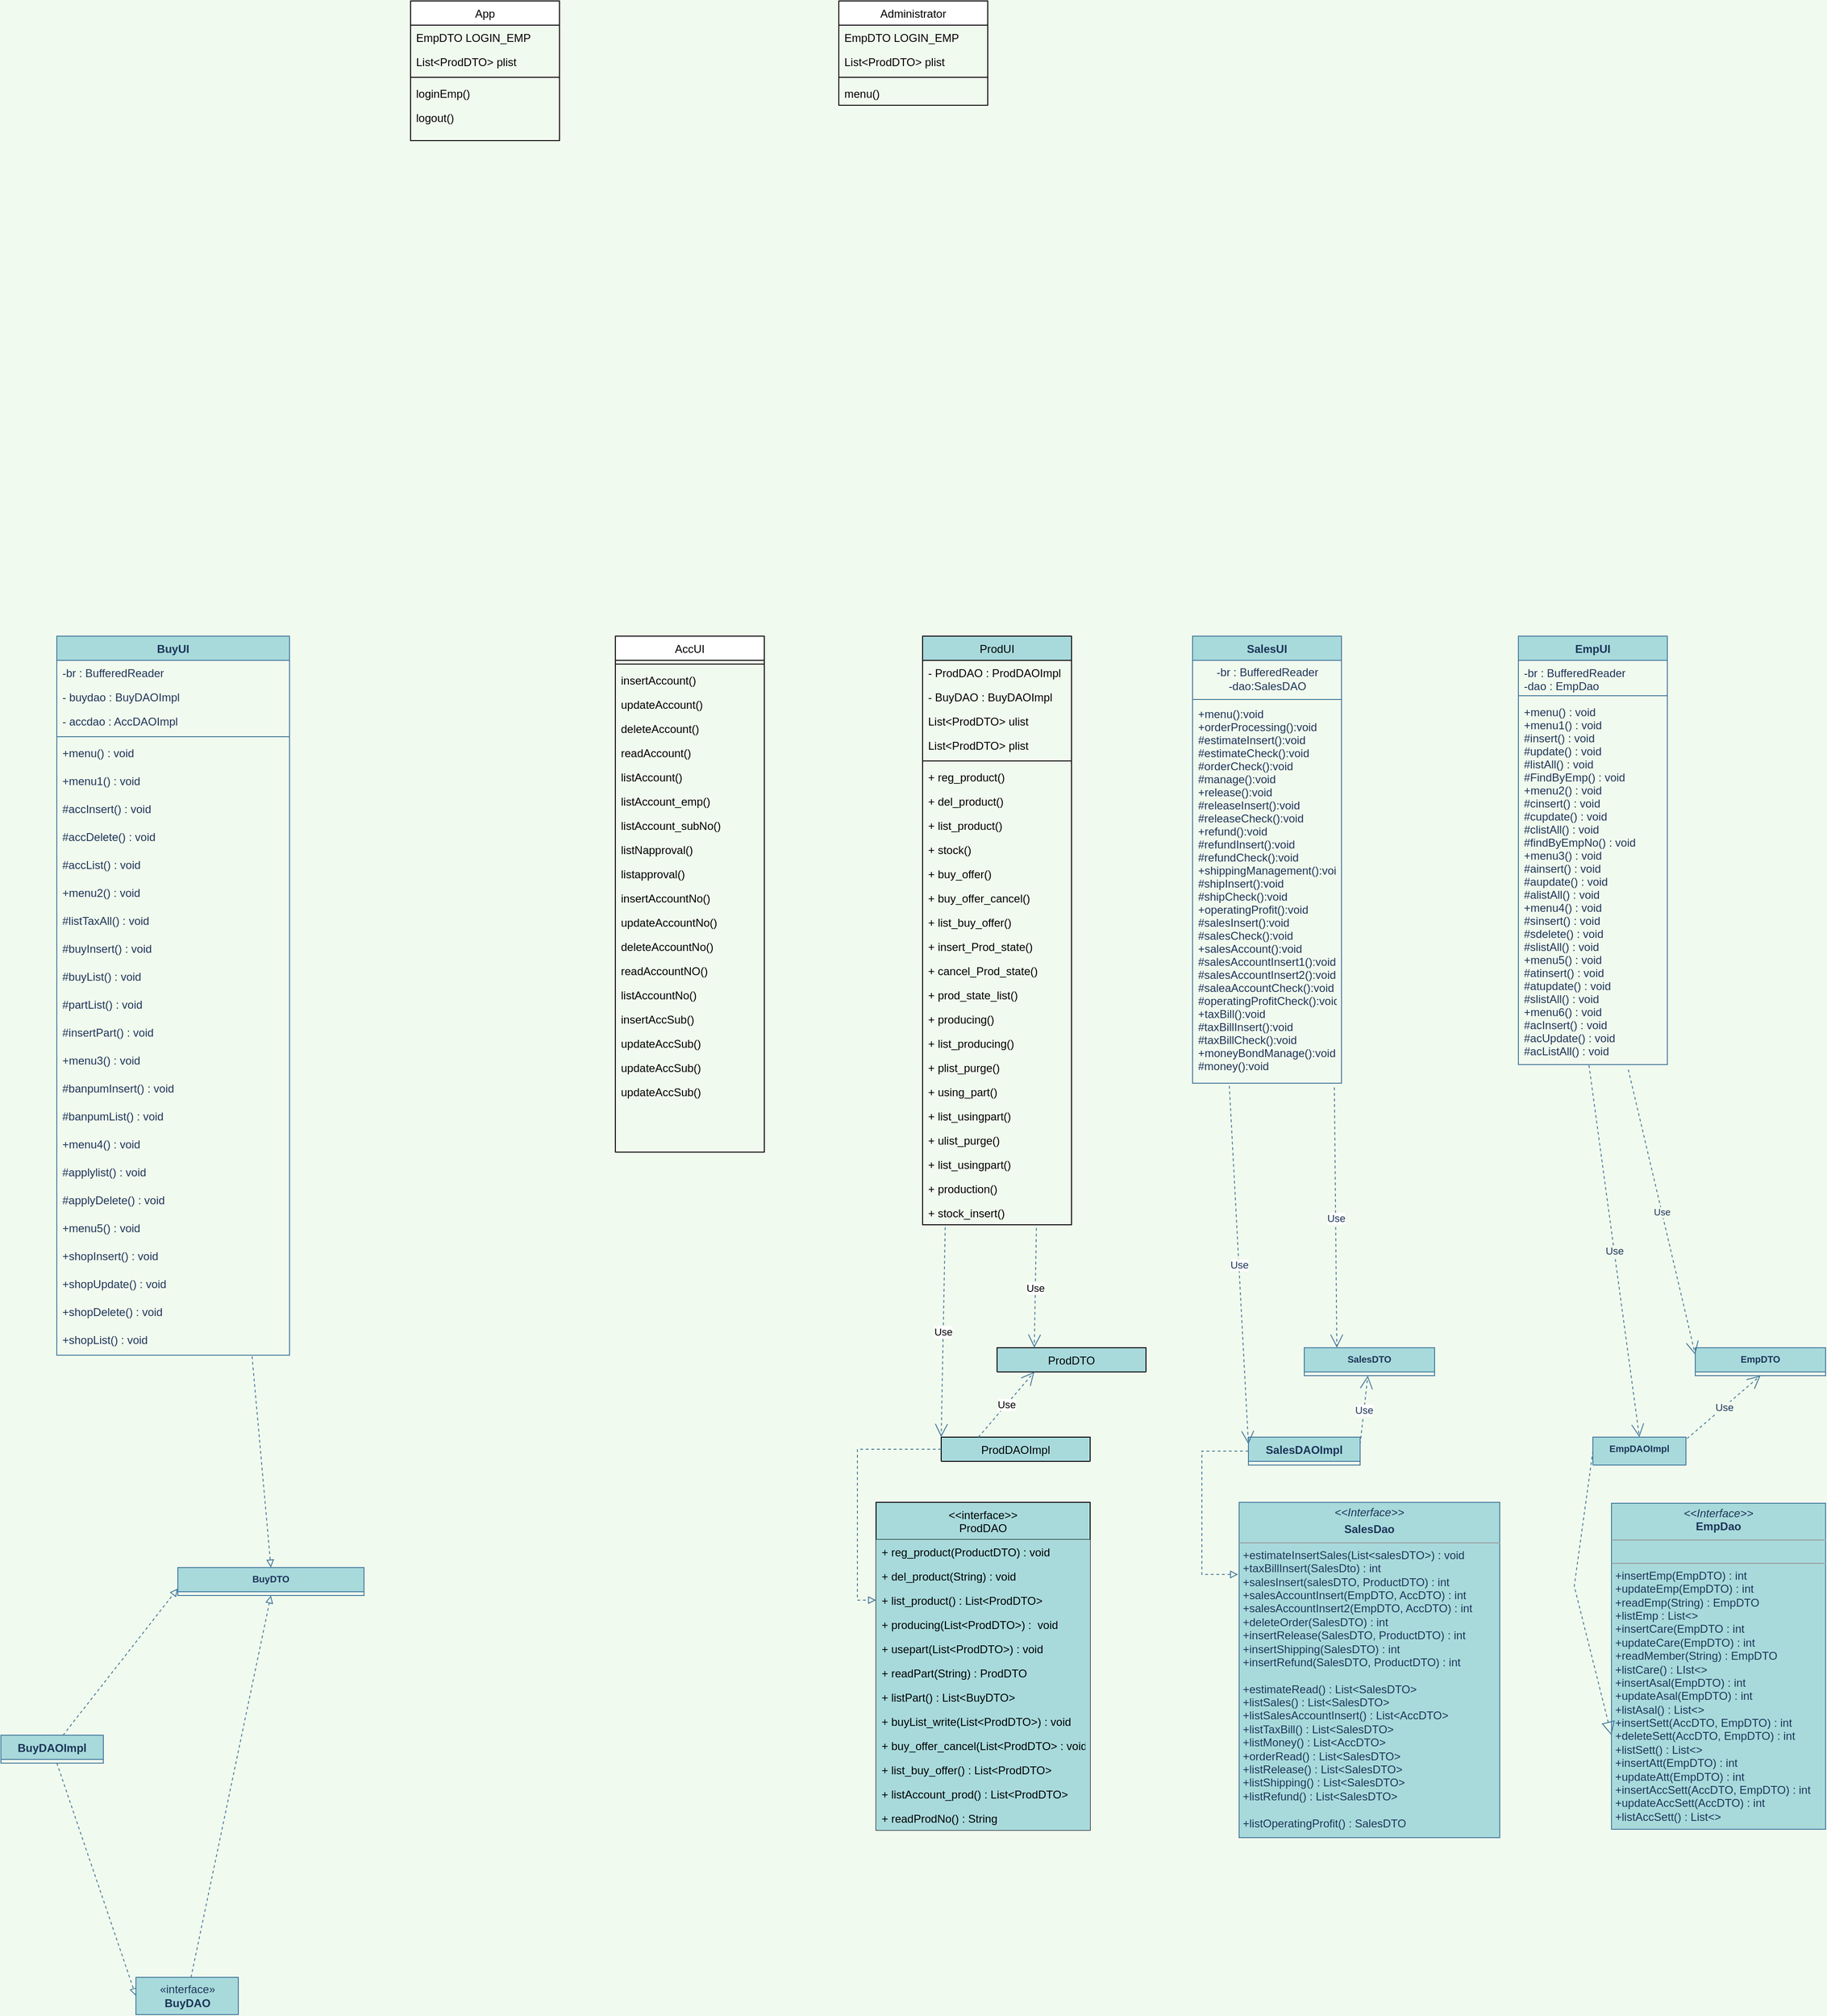 <mxfile version="20.2.7" type="github" pages="2">
  <diagram id="R2lEEEUBdFMjLlhIrx00" name="Page-1">
    <mxGraphModel dx="5508" dy="1726" grid="1" gridSize="10" guides="1" tooltips="1" connect="1" arrows="1" fold="1" page="1" pageScale="1" pageWidth="2336" pageHeight="1654" background="#F1FAEE" math="0" shadow="0" extFonts="Permanent Marker^https://fonts.googleapis.com/css?family=Permanent+Marker">
      <root>
        <mxCell id="0" />
        <mxCell id="1" parent="0" />
        <mxCell id="LlD2N6Lq6FNutBNXST0i-5" value="EmpDTO" style="swimlane;fontStyle=1;align=center;verticalAlign=top;childLayout=stackLayout;horizontal=1;startSize=26;horizontalStack=0;resizeParent=1;resizeParentMax=0;resizeLast=0;collapsible=1;marginBottom=0;fontSize=10;fillColor=#A8DADC;strokeColor=#457B9D;fontColor=#1D3557;" parent="1" vertex="1" collapsed="1">
          <mxGeometry x="1350" y="1654" width="140" height="30" as="geometry">
            <mxRectangle x="2140" y="550" width="160" height="1140" as="alternateBounds" />
          </mxGeometry>
        </mxCell>
        <mxCell id="LlD2N6Lq6FNutBNXST0i-6" value="-empNo : String       &#xa;-pwd : String&#xa;-tel : String               &#xa;-email : String&#xa;-addr : String           &#xa;-edu : String&#xa;-account : String      &#xa;-hire_class : String&#xa;-depNo : String        &#xa;-dep : String&#xa;-rankNo : String       &#xa;-rank : String&#xa;-carNo : String        &#xa;-cDiv : String&#xa;-car_date : String     &#xa;-cNote : String&#xa;-asalNo : String        &#xa;-sal_date : String&#xa;-asal : int                  &#xa;-settleNo : String&#xa;-sal : int                    &#xa;-tax : int    &#xa;-bonus : int             &#xa;-pay : int&#xa;-pay_date : String   &#xa;-attNo : String&#xa;-aDiv : String           &#xa; -sTime : String&#xa;-eTime : String         &#xa;-aNote : String" style="text;strokeColor=none;fillColor=none;align=left;verticalAlign=top;spacingLeft=4;spacingRight=4;overflow=hidden;rotatable=0;points=[[0,0.5],[1,0.5]];portConstraint=eastwest;fontSize=10;fontColor=#1D3557;" parent="LlD2N6Lq6FNutBNXST0i-5" vertex="1">
          <mxGeometry y="26" width="160" height="374" as="geometry" />
        </mxCell>
        <mxCell id="LlD2N6Lq6FNutBNXST0i-7" value="" style="line;strokeWidth=1;fillColor=none;align=left;verticalAlign=middle;spacingTop=-1;spacingLeft=3;spacingRight=3;rotatable=0;labelPosition=right;points=[];portConstraint=eastwest;fontSize=10;labelBackgroundColor=#F1FAEE;strokeColor=#457B9D;fontColor=#1D3557;" parent="LlD2N6Lq6FNutBNXST0i-5" vertex="1">
          <mxGeometry y="400" width="160" height="8" as="geometry" />
        </mxCell>
        <mxCell id="LlD2N6Lq6FNutBNXST0i-8" value="+getEmpNo() : String          &#xa;+setEmpNo(String) : void &#xa;+getPwd() : String              &#xa;+setPwd(String) : void&#xa;+getTel() : String                &#xa;+setTel(String) : void&#xa;+getEmail() : String            &#xa;+setEmail(String) : void&#xa;+getAddr() : String              &#xa;+setAddr(String) : void&#xa;+getEdu() : String                &#xa;+setEdu(String) : void&#xa;+getAccount() : String         &#xa;+setAccount(String) : void&#xa;+getHire_class() : String    &#xa;+setHire_class(String) : void&#xa;+getDepNo() : String          &#xa;+setDepNo(String) : void&#xa;+getDep() : String               &#xa;+setDep(String) : void&#xa;+getRankNo() : String        &#xa;+setRankNo(String) : void&#xa;+getRank() : String            &#xa;+setRank(String) : void&#xa;+getCarNo() : String           &#xa;+setCarNo(String) : void&#xa;+getcDiv() : String              &#xa;+setcDiv(String) : void&#xa;+getCar_date() : String      &#xa;+setCar_date(String) : void&#xa;+getcNote() : String            &#xa;+setcNote(String) : void&#xa;+getAsalNo() : String          &#xa;+setAsalNo(String) : void&#xa;+getSal_date() : String       &#xa;+setSal_date(String) : void&#xa;+getAsal() : int                    &#xa;+setAsal(int) : void&#xa;+getSettleNo() : String       &#xa;+setSettleNo(String) : void&#xa;+getSal() : int                     &#xa;+setSal(int) : void&#xa;+getTax() : int                    &#xa;+setTax(int) : void&#xa;+getBonus() : int                &#xa;+setBonus(int) : void&#xa;+getPay() : int                   &#xa;+setPay(int) : void&#xa;+getPay_date() : String     &#xa;+setPay_date(String) : void    &#xa;+getAttNo() : String           &#xa;+setAttNo(String) : void&#xa;+getaDiv() : String            &#xa;+setaDiv(String) : void&#xa;+getsTime() : String           &#xa;+setsTime(String) : void&#xa;+geteTime() : String           &#xa;+seteTime(String) : void&#xa;+getaNote() : String            &#xa;+setaNote(String) : void" style="text;strokeColor=none;fillColor=none;align=left;verticalAlign=top;spacingLeft=4;spacingRight=4;overflow=hidden;rotatable=0;points=[[0,0.5],[1,0.5]];portConstraint=eastwest;fontSize=10;fontColor=#1D3557;" parent="LlD2N6Lq6FNutBNXST0i-5" vertex="1">
          <mxGeometry y="408" width="160" height="732" as="geometry" />
        </mxCell>
        <mxCell id="LlD2N6Lq6FNutBNXST0i-9" value="EmpDAOImpl" style="swimlane;fontStyle=1;align=center;verticalAlign=top;childLayout=stackLayout;horizontal=1;startSize=30;horizontalStack=0;resizeParent=1;resizeParentMax=0;resizeLast=0;collapsible=1;marginBottom=0;fontSize=10;fillColor=#A8DADC;strokeColor=#457B9D;fontColor=#1D3557;" parent="1" vertex="1" collapsed="1">
          <mxGeometry x="1240" y="1750" width="100" height="30" as="geometry">
            <mxRectangle x="1860" y="820" width="220" height="340" as="alternateBounds" />
          </mxGeometry>
        </mxCell>
        <mxCell id="LlD2N6Lq6FNutBNXST0i-10" value="-conn : connection" style="text;strokeColor=none;fillColor=none;align=left;verticalAlign=top;spacingLeft=4;spacingRight=4;overflow=hidden;rotatable=0;points=[[0,0.5],[1,0.5]];portConstraint=eastwest;fontSize=12;fontColor=#1D3557;" parent="LlD2N6Lq6FNutBNXST0i-9" vertex="1">
          <mxGeometry y="26" width="220" height="26" as="geometry" />
        </mxCell>
        <mxCell id="LlD2N6Lq6FNutBNXST0i-11" value="" style="line;strokeWidth=1;fillColor=none;align=left;verticalAlign=middle;spacingTop=-1;spacingLeft=3;spacingRight=3;rotatable=0;labelPosition=right;points=[];portConstraint=eastwest;fontSize=10;labelBackgroundColor=#F1FAEE;strokeColor=#457B9D;fontColor=#1D3557;" parent="LlD2N6Lq6FNutBNXST0i-9" vertex="1">
          <mxGeometry y="52" width="220" height="8" as="geometry" />
        </mxCell>
        <mxCell id="LlD2N6Lq6FNutBNXST0i-12" value="+insertEmp(EmpDTO) : int&#xa;+updateEmp(EmpDTO) : int&#xa;+readEmp(String) : EmpDTO&#xa;+listEmp : List&lt;&gt;&#xa;+insertCare(EmpDTO : int&#xa;+updateCare(EmpDTO) : int&#xa;+readMember(String) : EmpDTO&#xa;+listCare() : LIst&lt;&gt;&#xa;+insertAsal(EmpDTO) : int&#xa;+updateAsal(EmpDTO) : int&#xa;+listAsal() : List&lt;&gt;&#xa;+insertSett(AccDTO, EmpDTO) : int&#xa;+deleteSett(AccDTO, EmpDTO) : int&#xa;+listSett() : List&lt;&gt;&#xa;+insertAtt(EmpDTO) : int&#xa;+updateAtt(EmpDTO) : int&#xa;+insertAccSett(AccDTO, EmpDTO) : int&#xa;+updateAccSett(AccDTO) : int&#xa;+listAccSett() : List&lt;&gt;" style="text;strokeColor=none;fillColor=none;align=left;verticalAlign=top;spacingLeft=4;spacingRight=4;overflow=hidden;rotatable=0;points=[[0,0.5],[1,0.5]];portConstraint=eastwest;fontSize=12;fontColor=#1D3557;" parent="LlD2N6Lq6FNutBNXST0i-9" vertex="1">
          <mxGeometry y="60" width="220" height="280" as="geometry" />
        </mxCell>
        <mxCell id="LlD2N6Lq6FNutBNXST0i-13" value="EmpUI" style="swimlane;fontStyle=1;align=center;verticalAlign=top;childLayout=stackLayout;horizontal=1;startSize=26;horizontalStack=0;resizeParent=1;resizeParentMax=0;resizeLast=0;collapsible=1;marginBottom=0;fontSize=12;fillColor=#A8DADC;strokeColor=#457B9D;fontColor=#1D3557;" parent="1" vertex="1">
          <mxGeometry x="1160" y="890" width="160" height="460" as="geometry">
            <mxRectangle x="1870" y="150" width="80" height="30" as="alternateBounds" />
          </mxGeometry>
        </mxCell>
        <mxCell id="LlD2N6Lq6FNutBNXST0i-14" value="-br : BufferedReader &#xa;-dao : EmpDao" style="text;strokeColor=none;fillColor=none;align=left;verticalAlign=top;spacingLeft=4;spacingRight=4;overflow=hidden;rotatable=0;points=[[0,0.5],[1,0.5]];portConstraint=eastwest;fontSize=12;fontColor=#1D3557;" parent="LlD2N6Lq6FNutBNXST0i-13" vertex="1">
          <mxGeometry y="26" width="160" height="34" as="geometry" />
        </mxCell>
        <mxCell id="LlD2N6Lq6FNutBNXST0i-15" value="" style="line;strokeWidth=1;fillColor=none;align=left;verticalAlign=middle;spacingTop=-1;spacingLeft=3;spacingRight=3;rotatable=0;labelPosition=right;points=[];portConstraint=eastwest;fontSize=12;labelBackgroundColor=#F1FAEE;strokeColor=#457B9D;fontColor=#1D3557;" parent="LlD2N6Lq6FNutBNXST0i-13" vertex="1">
          <mxGeometry y="60" width="160" height="8" as="geometry" />
        </mxCell>
        <mxCell id="LlD2N6Lq6FNutBNXST0i-16" value="+menu() : void&#xa;+menu1() : void&#xa;#insert() : void&#xa;#update() : void&#xa;#listAll() : void&#xa;#FindByEmp() : void&#xa;+menu2() : void&#xa;#cinsert() : void&#xa;#cupdate() : void&#xa;#clistAll() : void&#xa;#findByEmpNo() : void&#xa;+menu3() : void&#xa;#ainsert() : void&#xa;#aupdate() : void&#xa;#alistAll() : void&#xa;+menu4() : void&#xa;#sinsert() : void&#xa;#sdelete() : void&#xa;#slistAll() : void&#xa;+menu5() : void&#xa;#atinsert() : void&#xa;#atupdate() : void&#xa;#slistAll() : void&#xa;+menu6() : void&#xa;#acInsert() : void&#xa;#acUpdate() : void&#xa;#acListAll() : void" style="text;strokeColor=none;fillColor=none;align=left;verticalAlign=top;spacingLeft=4;spacingRight=4;overflow=hidden;rotatable=0;points=[[0,0.5],[1,0.5]];portConstraint=eastwest;fontSize=12;fontColor=#1D3557;" parent="LlD2N6Lq6FNutBNXST0i-13" vertex="1">
          <mxGeometry y="68" width="160" height="392" as="geometry" />
        </mxCell>
        <mxCell id="LlD2N6Lq6FNutBNXST0i-18" value="&lt;p style=&quot;margin:0px;margin-top:4px;text-align:center;&quot;&gt;&lt;i&gt;&amp;lt;&amp;lt;Interface&amp;gt;&amp;gt;&lt;/i&gt;&lt;br&gt;&lt;b&gt;EmpDao&lt;/b&gt;&lt;/p&gt;&lt;hr size=&quot;1&quot;&gt;&lt;p style=&quot;margin: 0px 0px 0px 4px; font-size: 10px;&quot;&gt;&lt;br&gt;&lt;/p&gt;&lt;hr size=&quot;1&quot;&gt;&lt;p style=&quot;margin:0px;margin-left:4px;&quot;&gt;+insertEmp(EmpDTO) : int&lt;br style=&quot;padding: 0px; margin: 0px;&quot;&gt;+updateEmp(EmpDTO) : int&lt;br style=&quot;padding: 0px; margin: 0px;&quot;&gt;+readEmp(String) : EmpDTO&lt;br style=&quot;padding: 0px; margin: 0px;&quot;&gt;+listEmp : List&amp;lt;&amp;gt;&lt;br style=&quot;padding: 0px; margin: 0px;&quot;&gt;+insertCare(EmpDTO : int&lt;br style=&quot;padding: 0px; margin: 0px;&quot;&gt;+updateCare(EmpDTO) : int&lt;br style=&quot;padding: 0px; margin: 0px;&quot;&gt;+readMember(String) : EmpDTO&lt;br style=&quot;padding: 0px; margin: 0px;&quot;&gt;+listCare() : LIst&amp;lt;&amp;gt;&lt;br style=&quot;padding: 0px; margin: 0px;&quot;&gt;+insertAsal(EmpDTO) : int&lt;br style=&quot;padding: 0px; margin: 0px;&quot;&gt;+updateAsal(EmpDTO) : int&lt;br style=&quot;padding: 0px; margin: 0px;&quot;&gt;+listAsal() : List&amp;lt;&amp;gt;&lt;br style=&quot;padding: 0px; margin: 0px;&quot;&gt;+insertSett(AccDTO, EmpDTO) : int&lt;br style=&quot;padding: 0px; margin: 0px;&quot;&gt;+deleteSett(AccDTO, EmpDTO) : int&lt;br style=&quot;padding: 0px; margin: 0px;&quot;&gt;+listSett() : List&amp;lt;&amp;gt;&lt;br style=&quot;padding: 0px; margin: 0px;&quot;&gt;+insertAtt(EmpDTO) : int&lt;br style=&quot;padding: 0px; margin: 0px;&quot;&gt;+updateAtt(EmpDTO) : int&lt;br style=&quot;padding: 0px; margin: 0px;&quot;&gt;+insertAccSett(AccDTO, EmpDTO) : int&lt;br style=&quot;padding: 0px; margin: 0px;&quot;&gt;+updateAccSett(AccDTO) : int&lt;br style=&quot;padding: 0px; margin: 0px;&quot;&gt;+listAccSett() : List&amp;lt;&amp;gt;&lt;/p&gt;&lt;div style=&quot;padding: 0px; margin: 0px;&quot;&gt;&lt;br style=&quot;padding: 0px; margin: 0px;&quot;&gt;&lt;/div&gt;" style="verticalAlign=top;align=left;overflow=fill;fontSize=12;fontFamily=Helvetica;html=1;fillColor=#A8DADC;strokeColor=#457B9D;fontColor=#1D3557;" parent="1" vertex="1">
          <mxGeometry x="1260" y="1821" width="230" height="350" as="geometry" />
        </mxCell>
        <mxCell id="LlD2N6Lq6FNutBNXST0i-19" value="" style="endArrow=block;dashed=1;endFill=0;endSize=12;html=1;rounded=0;fontSize=10;exitX=0;exitY=0.5;exitDx=0;exitDy=0;labelBackgroundColor=#F1FAEE;strokeColor=#457B9D;fontColor=#1D3557;" parent="1" source="LlD2N6Lq6FNutBNXST0i-9" edge="1">
          <mxGeometry width="160" relative="1" as="geometry">
            <mxPoint x="1396.3" y="482" as="sourcePoint" />
            <mxPoint x="1260" y="2070" as="targetPoint" />
            <Array as="points">
              <mxPoint x="1220" y="1910" />
            </Array>
          </mxGeometry>
        </mxCell>
        <mxCell id="LlD2N6Lq6FNutBNXST0i-21" value="Use" style="endArrow=open;endSize=12;dashed=1;html=1;rounded=0;fontSize=10;entryX=0;entryY=0.25;entryDx=0;entryDy=0;labelBackgroundColor=#F1FAEE;strokeColor=#457B9D;fontColor=#1D3557;exitX=0.738;exitY=1.014;exitDx=0;exitDy=0;exitPerimeter=0;" parent="1" source="LlD2N6Lq6FNutBNXST0i-16" target="LlD2N6Lq6FNutBNXST0i-5" edge="1">
          <mxGeometry width="160" relative="1" as="geometry">
            <mxPoint x="1230" y="1330" as="sourcePoint" />
            <mxPoint x="1732.66" y="1000.21" as="targetPoint" />
          </mxGeometry>
        </mxCell>
        <mxCell id="yPC-osZncgzYf9NU8Rpq-1" value="Use" style="endArrow=open;endSize=12;dashed=1;html=1;rounded=0;exitX=1.012;exitY=0.051;exitDx=0;exitDy=0;exitPerimeter=0;labelBackgroundColor=#F1FAEE;strokeColor=#457B9D;fontColor=#1D3557;entryX=0.5;entryY=1;entryDx=0;entryDy=0;" parent="1" source="LlD2N6Lq6FNutBNXST0i-9" target="LlD2N6Lq6FNutBNXST0i-5" edge="1">
          <mxGeometry width="160" relative="1" as="geometry">
            <mxPoint x="1486.3" y="580" as="sourcePoint" />
            <mxPoint x="1789.998" y="790" as="targetPoint" />
          </mxGeometry>
        </mxCell>
        <mxCell id="yPC-osZncgzYf9NU8Rpq-2" value="Use" style="endArrow=open;endSize=12;dashed=1;html=1;rounded=0;entryX=0.5;entryY=0;entryDx=0;entryDy=0;exitX=0.474;exitY=1.002;exitDx=0;exitDy=0;exitPerimeter=0;labelBackgroundColor=#F1FAEE;strokeColor=#457B9D;fontColor=#1D3557;" parent="1" source="LlD2N6Lq6FNutBNXST0i-16" target="LlD2N6Lq6FNutBNXST0i-9" edge="1">
          <mxGeometry width="160" relative="1" as="geometry">
            <mxPoint x="1426.3" y="1000" as="sourcePoint" />
            <mxPoint x="1586.3" y="1000" as="targetPoint" />
          </mxGeometry>
        </mxCell>
        <mxCell id="nXDKSg3uLK1_ugnHNtTV-3" value="BuyDTO" style="swimlane;fontStyle=1;align=center;verticalAlign=top;childLayout=stackLayout;horizontal=1;startSize=26;horizontalStack=0;resizeParent=1;resizeParentMax=0;resizeLast=0;collapsible=1;marginBottom=0;fontSize=10;fillColor=#A8DADC;strokeColor=#457B9D;fontColor=#1D3557;" parent="1" vertex="1" collapsed="1">
          <mxGeometry x="-280" y="1890" width="200" height="30" as="geometry">
            <mxRectangle x="710" y="1120" width="160" height="1550" as="alternateBounds" />
          </mxGeometry>
        </mxCell>
        <mxCell id="nXDKSg3uLK1_ugnHNtTV-4" value="-buy_No: String       &#xa;-stateNo: int&#xa;-buy_Date: String      &#xa;-buy_qty : int&#xa;-buy_price: int&#xa;-accountSubNo: String&#xa;-empNo : String&#xa;-ban_No : String&#xa;-ban_Date : String&#xa;-ban_qty : int&#xa;-ban_Finish : String&#xa;-ban_Memo : String&#xa;-shop_No : String&#xa;-shop_Num : String&#xa;-shop_Name : String&#xa;-shop_Boss : String&#xa;-shop_Tel : String&#xa;-shop_Post : String&#xa;-shop_addr : String&#xa;-shop_Reg : String&#xa;-partNo : String&#xa;-part_name : String&#xa;-part_price : int&#xa;-part_stock : int&#xa;-btb_No : String&#xa;-btb_con : String&#xa;-btb_total : int&#xa;-btb_misu : int&#xa;-btb_tax : int&#xa;-partOfferNo : int&#xa;-qty : int&#xa;-offer_date : String&#xa;" style="text;strokeColor=none;fillColor=none;align=left;verticalAlign=top;spacingLeft=4;spacingRight=4;overflow=hidden;rotatable=0;points=[[0,0.5],[1,0.5]];portConstraint=eastwest;fontSize=10;fontColor=#1D3557;" parent="nXDKSg3uLK1_ugnHNtTV-3" vertex="1">
          <mxGeometry y="26" width="160" height="394" as="geometry" />
        </mxCell>
        <mxCell id="nXDKSg3uLK1_ugnHNtTV-5" value="" style="line;strokeWidth=1;fillColor=none;align=left;verticalAlign=middle;spacingTop=-1;spacingLeft=3;spacingRight=3;rotatable=0;labelPosition=right;points=[];portConstraint=eastwest;fontSize=10;labelBackgroundColor=#F1FAEE;strokeColor=#457B9D;fontColor=#1D3557;" parent="nXDKSg3uLK1_ugnHNtTV-3" vertex="1">
          <mxGeometry y="420" width="160" height="8" as="geometry" />
        </mxCell>
        <mxCell id="nXDKSg3uLK1_ugnHNtTV-6" value="+getBtb_No() : String          &#xa;+setBtb_No(String) : void &#xa;&#xa;+getBtb_con() : String              &#xa;+setBtb_con(String) : void&#xa;&#xa;+getBtb_total() : int&#xa;+setBtb_total(int) : void&#xa;&#xa;+getBtb_misu() : int&#xa;+setBtb_misu(int) : void&#xa;&#xa;+getPartOfferNo() : int              &#xa;+setPartOfferNo(int) : void&#xa;&#xa;+getQty() : int&#xa;+setQty(int) : void&#xa;&#xa;+getOffer_date() : String         &#xa;+setOffer_date(String) : void&#xa;&#xa;+getBuy_No() : String    &#xa;+setBuy_No(String) : void&#xa;&#xa;+getStateNo() : int&#xa;+setStateNo(int) : void&#xa;&#xa;+getBuy_Date() : String               &#xa;+setBuy_Date(String) : void&#xa;&#xa;+getBuy_qty() : int&#xa;+setBuy_qty(int) : void&#xa;&#xa;+getBuy_price() : int&#xa;+setBuy_price(int) : void&#xa;&#xa;+getBan_No() : String           &#xa;+setBan_No(String) : void&#xa;&#xa;+getBan_Date() : String              &#xa;+setBan_Date(String) : void&#xa;&#xa;+getBan_qty() : int&#xa;+setBan_qty(int) : void&#xa;&#xa;+getBan_Finish() : String            &#xa;+setBan_Finish(String) : void&#xa;&#xa;+getBan_Memo() : String          &#xa;+setBan_Memo(String) : void&#xa;&#xa;+getShop_No() : String       &#xa;+setShop_No(String) : void&#xa;&#xa;+getShop_Num() : String&#xa;+setShop_Num(String) : void&#xa;&#xa;+getShop_Name() : String       &#xa;+setShop_Name(String) : void&#xa;&#xa;+getShop_Boss() : String&#xa;+setShop_Boss(String) : void&#xa;&#xa;+getShop_Tel() : String&#xa;+setShop_Tel(String) : void&#xa;&#xa;+getShop_Post() : String&#xa;+setShop_Post(String) : void&#xa;&#xa;+getShop_addr() : String&#xa;+setShop_addr(String) : void&#xa;&#xa;+getShop_Reg() : String     &#xa;+setShop_Reg(String) : void&#xa;    &#xa;+getPartNo() : String           &#xa;+setPartNo(String) : void&#xa;&#xa;+getPart_name() : String            &#xa;+setPart_name(String) : void&#xa;&#xa;+getPart_price() : int&#xa;+setPart_price(int) : void&#xa;&#xa;+getPart_stock() : int&#xa;+setPart_stock(int) : void&#xa;&#xa;+getEmpNo() : String            &#xa;+setEmpNo(String) : void&#xa;&#xa;+getBtb_tax() : int&#xa;+setBtb_tax(int) : void" style="text;strokeColor=none;fillColor=none;align=left;verticalAlign=top;spacingLeft=4;spacingRight=4;overflow=hidden;rotatable=0;points=[[0,0.5],[1,0.5]];portConstraint=eastwest;fontSize=10;fontColor=#1D3557;" parent="nXDKSg3uLK1_ugnHNtTV-3" vertex="1">
          <mxGeometry y="428" width="160" height="1122" as="geometry" />
        </mxCell>
        <mxCell id="nXDKSg3uLK1_ugnHNtTV-60" style="rounded=0;orthogonalLoop=1;jettySize=auto;html=1;entryX=0;entryY=0.5;entryDx=0;entryDy=0;endArrow=block;endFill=0;startArrow=none;startFill=0;dashed=1;labelBackgroundColor=#F1FAEE;strokeColor=#457B9D;fontColor=#1D3557;" parent="1" source="nXDKSg3uLK1_ugnHNtTV-16" target="nXDKSg3uLK1_ugnHNtTV-59" edge="1">
          <mxGeometry relative="1" as="geometry" />
        </mxCell>
        <mxCell id="nXDKSg3uLK1_ugnHNtTV-62" style="edgeStyle=none;rounded=0;orthogonalLoop=1;jettySize=auto;html=1;entryX=0;entryY=0.75;entryDx=0;entryDy=0;dashed=1;startArrow=none;startFill=0;endArrow=block;endFill=0;labelBackgroundColor=#F1FAEE;strokeColor=#457B9D;fontColor=#1D3557;" parent="1" source="nXDKSg3uLK1_ugnHNtTV-16" target="nXDKSg3uLK1_ugnHNtTV-3" edge="1">
          <mxGeometry relative="1" as="geometry" />
        </mxCell>
        <mxCell id="nXDKSg3uLK1_ugnHNtTV-16" value="BuyDAOImpl" style="swimlane;fontStyle=1;align=center;verticalAlign=top;childLayout=stackLayout;horizontal=1;startSize=26;horizontalStack=0;resizeParent=1;resizeParentMax=0;resizeLast=0;collapsible=1;marginBottom=0;fillColor=#A8DADC;strokeColor=#457B9D;fontColor=#1D3557;" parent="1" vertex="1" collapsed="1">
          <mxGeometry x="-470" y="2070" width="110" height="30" as="geometry">
            <mxRectangle x="-770" y="1940" width="250" height="570" as="alternateBounds" />
          </mxGeometry>
        </mxCell>
        <mxCell id="nXDKSg3uLK1_ugnHNtTV-17" value="- buydao : BuyDAOImpl" style="text;strokeColor=none;fillColor=none;align=left;verticalAlign=top;spacingLeft=4;spacingRight=4;overflow=hidden;rotatable=0;points=[[0,0.5],[1,0.5]];portConstraint=eastwest;fontColor=#1D3557;" parent="nXDKSg3uLK1_ugnHNtTV-16" vertex="1">
          <mxGeometry y="26" width="250" height="26" as="geometry" />
        </mxCell>
        <mxCell id="nXDKSg3uLK1_ugnHNtTV-18" value="" style="line;strokeWidth=1;fillColor=none;align=left;verticalAlign=middle;spacingTop=-1;spacingLeft=3;spacingRight=3;rotatable=0;labelPosition=right;points=[];portConstraint=eastwest;labelBackgroundColor=#F1FAEE;strokeColor=#457B9D;fontColor=#1D3557;" parent="nXDKSg3uLK1_ugnHNtTV-16" vertex="1">
          <mxGeometry y="52" width="250" height="8" as="geometry" />
        </mxCell>
        <mxCell id="nXDKSg3uLK1_ugnHNtTV-23" value="-BuyDAOImpl()" style="text;strokeColor=none;fillColor=none;align=left;verticalAlign=top;spacingLeft=4;spacingRight=4;overflow=hidden;rotatable=0;points=[[0,0.5],[1,0.5]];portConstraint=eastwest;fontColor=#1D3557;" parent="nXDKSg3uLK1_ugnHNtTV-16" vertex="1">
          <mxGeometry y="60" width="250" height="30" as="geometry" />
        </mxCell>
        <mxCell id="nXDKSg3uLK1_ugnHNtTV-29" value="+insertShop (buydto) : int" style="text;strokeColor=none;fillColor=none;align=left;verticalAlign=top;spacingLeft=4;spacingRight=4;overflow=hidden;rotatable=0;points=[[0,0.5],[1,0.5]];portConstraint=eastwest;fontColor=#1D3557;" parent="nXDKSg3uLK1_ugnHNtTV-16" vertex="1">
          <mxGeometry y="90" width="250" height="30" as="geometry" />
        </mxCell>
        <mxCell id="nXDKSg3uLK1_ugnHNtTV-28" value="+updateShop (buydto) : int" style="text;strokeColor=none;fillColor=none;align=left;verticalAlign=top;spacingLeft=4;spacingRight=4;overflow=hidden;rotatable=0;points=[[0,0.5],[1,0.5]];portConstraint=eastwest;fontColor=#1D3557;" parent="nXDKSg3uLK1_ugnHNtTV-16" vertex="1">
          <mxGeometry y="120" width="250" height="30" as="geometry" />
        </mxCell>
        <mxCell id="nXDKSg3uLK1_ugnHNtTV-27" value="+deleteShop (buydto) : int" style="text;strokeColor=none;fillColor=none;align=left;verticalAlign=top;spacingLeft=4;spacingRight=4;overflow=hidden;rotatable=0;points=[[0,0.5],[1,0.5]];portConstraint=eastwest;fontColor=#1D3557;" parent="nXDKSg3uLK1_ugnHNtTV-16" vertex="1">
          <mxGeometry y="150" width="250" height="30" as="geometry" />
        </mxCell>
        <mxCell id="nXDKSg3uLK1_ugnHNtTV-26" value="+listShop () : List&lt;BuyDTO&gt;" style="text;strokeColor=none;fillColor=none;align=left;verticalAlign=top;spacingLeft=4;spacingRight=4;overflow=hidden;rotatable=0;points=[[0,0.5],[1,0.5]];portConstraint=eastwest;fontColor=#1D3557;" parent="nXDKSg3uLK1_ugnHNtTV-16" vertex="1">
          <mxGeometry y="180" width="250" height="30" as="geometry" />
        </mxCell>
        <mxCell id="nXDKSg3uLK1_ugnHNtTV-25" value="+insertBuy (buydto) : int" style="text;strokeColor=none;fillColor=none;align=left;verticalAlign=top;spacingLeft=4;spacingRight=4;overflow=hidden;rotatable=0;points=[[0,0.5],[1,0.5]];portConstraint=eastwest;fontColor=#1D3557;" parent="nXDKSg3uLK1_ugnHNtTV-16" vertex="1">
          <mxGeometry y="210" width="250" height="30" as="geometry" />
        </mxCell>
        <mxCell id="nXDKSg3uLK1_ugnHNtTV-24" value="+listBuy() : List&lt;BuyDTO&gt;" style="text;strokeColor=none;fillColor=none;align=left;verticalAlign=top;spacingLeft=4;spacingRight=4;overflow=hidden;rotatable=0;points=[[0,0.5],[1,0.5]];portConstraint=eastwest;fontColor=#1D3557;" parent="nXDKSg3uLK1_ugnHNtTV-16" vertex="1">
          <mxGeometry y="240" width="250" height="30" as="geometry" />
        </mxCell>
        <mxCell id="nXDKSg3uLK1_ugnHNtTV-30" value="+partlistAll(String partNo) : List&lt;BuyDTO&gt;" style="text;strokeColor=none;fillColor=none;align=left;verticalAlign=top;spacingLeft=4;spacingRight=4;overflow=hidden;rotatable=0;points=[[0,0.5],[1,0.5]];portConstraint=eastwest;fontColor=#1D3557;" parent="nXDKSg3uLK1_ugnHNtTV-16" vertex="1">
          <mxGeometry y="270" width="250" height="30" as="geometry" />
        </mxCell>
        <mxCell id="nXDKSg3uLK1_ugnHNtTV-36" value="+insertPart(buydto) : int" style="text;strokeColor=none;fillColor=none;align=left;verticalAlign=top;spacingLeft=4;spacingRight=4;overflow=hidden;rotatable=0;points=[[0,0.5],[1,0.5]];portConstraint=eastwest;fontColor=#1D3557;" parent="nXDKSg3uLK1_ugnHNtTV-16" vertex="1">
          <mxGeometry y="300" width="250" height="30" as="geometry" />
        </mxCell>
        <mxCell id="nXDKSg3uLK1_ugnHNtTV-35" value="+searchBuyState(buydto) : int" style="text;strokeColor=none;fillColor=none;align=left;verticalAlign=top;spacingLeft=4;spacingRight=4;overflow=hidden;rotatable=0;points=[[0,0.5],[1,0.5]];portConstraint=eastwest;fontColor=#1D3557;" parent="nXDKSg3uLK1_ugnHNtTV-16" vertex="1">
          <mxGeometry y="330" width="250" height="30" as="geometry" />
        </mxCell>
        <mxCell id="nXDKSg3uLK1_ugnHNtTV-34" value="+insertAccBuy(accdto, empdto) : int" style="text;strokeColor=none;fillColor=none;align=left;verticalAlign=top;spacingLeft=4;spacingRight=4;overflow=hidden;rotatable=0;points=[[0,0.5],[1,0.5]];portConstraint=eastwest;fontColor=#1D3557;" parent="nXDKSg3uLK1_ugnHNtTV-16" vertex="1">
          <mxGeometry y="360" width="250" height="30" as="geometry" />
        </mxCell>
        <mxCell id="nXDKSg3uLK1_ugnHNtTV-33" value="+deleteAccBuy(accdto) : int" style="text;strokeColor=none;fillColor=none;align=left;verticalAlign=top;spacingLeft=4;spacingRight=4;overflow=hidden;rotatable=0;points=[[0,0.5],[1,0.5]];portConstraint=eastwest;fontColor=#1D3557;" parent="nXDKSg3uLK1_ugnHNtTV-16" vertex="1">
          <mxGeometry y="390" width="250" height="30" as="geometry" />
        </mxCell>
        <mxCell id="nXDKSg3uLK1_ugnHNtTV-32" value="+listAccBuy() : List&lt;AccDTO&gt;" style="text;strokeColor=none;fillColor=none;align=left;verticalAlign=top;spacingLeft=4;spacingRight=4;overflow=hidden;rotatable=0;points=[[0,0.5],[1,0.5]];portConstraint=eastwest;fontColor=#1D3557;" parent="nXDKSg3uLK1_ugnHNtTV-16" vertex="1">
          <mxGeometry y="420" width="250" height="30" as="geometry" />
        </mxCell>
        <mxCell id="nXDKSg3uLK1_ugnHNtTV-31" value="+insertBanpum(buydto) : int" style="text;strokeColor=none;fillColor=none;align=left;verticalAlign=top;spacingLeft=4;spacingRight=4;overflow=hidden;rotatable=0;points=[[0,0.5],[1,0.5]];portConstraint=eastwest;fontColor=#1D3557;" parent="nXDKSg3uLK1_ugnHNtTV-16" vertex="1">
          <mxGeometry y="450" width="250" height="30" as="geometry" />
        </mxCell>
        <mxCell id="nXDKSg3uLK1_ugnHNtTV-37" value="+applyList() : List&lt;BuyDTO&gt;" style="text;strokeColor=none;fillColor=none;align=left;verticalAlign=top;spacingLeft=4;spacingRight=4;overflow=hidden;rotatable=0;points=[[0,0.5],[1,0.5]];portConstraint=eastwest;fontColor=#1D3557;" parent="nXDKSg3uLK1_ugnHNtTV-16" vertex="1">
          <mxGeometry y="480" width="250" height="30" as="geometry" />
        </mxCell>
        <mxCell id="nXDKSg3uLK1_ugnHNtTV-38" value="+deleteApply(buydto) : int" style="text;strokeColor=none;fillColor=none;align=left;verticalAlign=top;spacingLeft=4;spacingRight=4;overflow=hidden;rotatable=0;points=[[0,0.5],[1,0.5]];portConstraint=eastwest;fontColor=#1D3557;" parent="nXDKSg3uLK1_ugnHNtTV-16" vertex="1">
          <mxGeometry y="510" width="250" height="30" as="geometry" />
        </mxCell>
        <mxCell id="nXDKSg3uLK1_ugnHNtTV-22" value="+listBuyTaxBill()(buydto) : List&lt;BuyDTO&gt;" style="text;strokeColor=none;fillColor=none;align=left;verticalAlign=top;spacingLeft=4;spacingRight=4;overflow=hidden;rotatable=0;points=[[0,0.5],[1,0.5]];portConstraint=eastwest;fontColor=#1D3557;" parent="nXDKSg3uLK1_ugnHNtTV-16" vertex="1">
          <mxGeometry y="540" width="250" height="30" as="geometry" />
        </mxCell>
        <mxCell id="nXDKSg3uLK1_ugnHNtTV-75" style="edgeStyle=none;rounded=0;orthogonalLoop=1;jettySize=auto;html=1;dashed=1;startArrow=none;startFill=0;endArrow=block;endFill=0;labelBackgroundColor=#F1FAEE;strokeColor=#457B9D;fontColor=#1D3557;exitX=0.839;exitY=1.042;exitDx=0;exitDy=0;exitPerimeter=0;entryX=0.5;entryY=0;entryDx=0;entryDy=0;" parent="1" source="nXDKSg3uLK1_ugnHNtTV-71" target="nXDKSg3uLK1_ugnHNtTV-3" edge="1">
          <mxGeometry relative="1" as="geometry">
            <mxPoint x="-180" y="1880" as="targetPoint" />
          </mxGeometry>
        </mxCell>
        <mxCell id="nXDKSg3uLK1_ugnHNtTV-39" value="BuyUI" style="swimlane;fontStyle=1;align=center;verticalAlign=top;childLayout=stackLayout;horizontal=1;startSize=26;horizontalStack=0;resizeParent=1;resizeParentMax=0;resizeLast=0;collapsible=1;marginBottom=0;fillColor=#A8DADC;strokeColor=#457B9D;fontColor=#1D3557;" parent="1" vertex="1">
          <mxGeometry x="-410" y="890" width="250" height="772" as="geometry" />
        </mxCell>
        <mxCell id="nXDKSg3uLK1_ugnHNtTV-40" value="-br : BufferedReader" style="text;strokeColor=none;fillColor=none;align=left;verticalAlign=top;spacingLeft=4;spacingRight=4;overflow=hidden;rotatable=0;points=[[0,0.5],[1,0.5]];portConstraint=eastwest;fontColor=#1D3557;" parent="nXDKSg3uLK1_ugnHNtTV-39" vertex="1">
          <mxGeometry y="26" width="250" height="26" as="geometry" />
        </mxCell>
        <mxCell id="nXDKSg3uLK1_ugnHNtTV-64" value="- buydao : BuyDAOImpl" style="text;strokeColor=none;fillColor=none;align=left;verticalAlign=top;spacingLeft=4;spacingRight=4;overflow=hidden;rotatable=0;points=[[0,0.5],[1,0.5]];portConstraint=eastwest;fontColor=#1D3557;" parent="nXDKSg3uLK1_ugnHNtTV-39" vertex="1">
          <mxGeometry y="52" width="250" height="26" as="geometry" />
        </mxCell>
        <mxCell id="nXDKSg3uLK1_ugnHNtTV-65" value="- accdao : AccDAOImpl" style="text;strokeColor=none;fillColor=none;align=left;verticalAlign=top;spacingLeft=4;spacingRight=4;overflow=hidden;rotatable=0;points=[[0,0.5],[1,0.5]];portConstraint=eastwest;fontColor=#1D3557;" parent="nXDKSg3uLK1_ugnHNtTV-39" vertex="1">
          <mxGeometry y="78" width="250" height="26" as="geometry" />
        </mxCell>
        <mxCell id="nXDKSg3uLK1_ugnHNtTV-41" value="" style="line;strokeWidth=1;fillColor=none;align=left;verticalAlign=middle;spacingTop=-1;spacingLeft=3;spacingRight=3;rotatable=0;labelPosition=right;points=[];portConstraint=eastwest;labelBackgroundColor=#F1FAEE;strokeColor=#457B9D;fontColor=#1D3557;" parent="nXDKSg3uLK1_ugnHNtTV-39" vertex="1">
          <mxGeometry y="104" width="250" height="8" as="geometry" />
        </mxCell>
        <mxCell id="nXDKSg3uLK1_ugnHNtTV-42" value="+menu() : void" style="text;strokeColor=none;fillColor=none;align=left;verticalAlign=top;spacingLeft=4;spacingRight=4;overflow=hidden;rotatable=0;points=[[0,0.5],[1,0.5]];portConstraint=eastwest;fontColor=#1D3557;" parent="nXDKSg3uLK1_ugnHNtTV-39" vertex="1">
          <mxGeometry y="112" width="250" height="30" as="geometry" />
        </mxCell>
        <mxCell id="nXDKSg3uLK1_ugnHNtTV-43" value="+menu1() : void" style="text;strokeColor=none;fillColor=none;align=left;verticalAlign=top;spacingLeft=4;spacingRight=4;overflow=hidden;rotatable=0;points=[[0,0.5],[1,0.5]];portConstraint=eastwest;fontColor=#1D3557;" parent="nXDKSg3uLK1_ugnHNtTV-39" vertex="1">
          <mxGeometry y="142" width="250" height="30" as="geometry" />
        </mxCell>
        <mxCell id="nXDKSg3uLK1_ugnHNtTV-44" value="#accInsert() : void" style="text;strokeColor=none;fillColor=none;align=left;verticalAlign=top;spacingLeft=4;spacingRight=4;overflow=hidden;rotatable=0;points=[[0,0.5],[1,0.5]];portConstraint=eastwest;fontColor=#1D3557;" parent="nXDKSg3uLK1_ugnHNtTV-39" vertex="1">
          <mxGeometry y="172" width="250" height="30" as="geometry" />
        </mxCell>
        <mxCell id="nXDKSg3uLK1_ugnHNtTV-45" value="#accDelete() : void" style="text;strokeColor=none;fillColor=none;align=left;verticalAlign=top;spacingLeft=4;spacingRight=4;overflow=hidden;rotatable=0;points=[[0,0.5],[1,0.5]];portConstraint=eastwest;fontColor=#1D3557;" parent="nXDKSg3uLK1_ugnHNtTV-39" vertex="1">
          <mxGeometry y="202" width="250" height="30" as="geometry" />
        </mxCell>
        <mxCell id="nXDKSg3uLK1_ugnHNtTV-46" value="#accList() : void" style="text;strokeColor=none;fillColor=none;align=left;verticalAlign=top;spacingLeft=4;spacingRight=4;overflow=hidden;rotatable=0;points=[[0,0.5],[1,0.5]];portConstraint=eastwest;fontColor=#1D3557;" parent="nXDKSg3uLK1_ugnHNtTV-39" vertex="1">
          <mxGeometry y="232" width="250" height="30" as="geometry" />
        </mxCell>
        <mxCell id="nXDKSg3uLK1_ugnHNtTV-47" value="+menu2() : void" style="text;strokeColor=none;fillColor=none;align=left;verticalAlign=top;spacingLeft=4;spacingRight=4;overflow=hidden;rotatable=0;points=[[0,0.5],[1,0.5]];portConstraint=eastwest;fontColor=#1D3557;" parent="nXDKSg3uLK1_ugnHNtTV-39" vertex="1">
          <mxGeometry y="262" width="250" height="30" as="geometry" />
        </mxCell>
        <mxCell id="nXDKSg3uLK1_ugnHNtTV-48" value="#listTaxAll() : void" style="text;strokeColor=none;fillColor=none;align=left;verticalAlign=top;spacingLeft=4;spacingRight=4;overflow=hidden;rotatable=0;points=[[0,0.5],[1,0.5]];portConstraint=eastwest;fontColor=#1D3557;" parent="nXDKSg3uLK1_ugnHNtTV-39" vertex="1">
          <mxGeometry y="292" width="250" height="30" as="geometry" />
        </mxCell>
        <mxCell id="nXDKSg3uLK1_ugnHNtTV-49" value="#buyInsert() : void" style="text;strokeColor=none;fillColor=none;align=left;verticalAlign=top;spacingLeft=4;spacingRight=4;overflow=hidden;rotatable=0;points=[[0,0.5],[1,0.5]];portConstraint=eastwest;fontColor=#1D3557;" parent="nXDKSg3uLK1_ugnHNtTV-39" vertex="1">
          <mxGeometry y="322" width="250" height="30" as="geometry" />
        </mxCell>
        <mxCell id="nXDKSg3uLK1_ugnHNtTV-50" value="#buyList() : void" style="text;strokeColor=none;fillColor=none;align=left;verticalAlign=top;spacingLeft=4;spacingRight=4;overflow=hidden;rotatable=0;points=[[0,0.5],[1,0.5]];portConstraint=eastwest;fontColor=#1D3557;" parent="nXDKSg3uLK1_ugnHNtTV-39" vertex="1">
          <mxGeometry y="352" width="250" height="30" as="geometry" />
        </mxCell>
        <mxCell id="nXDKSg3uLK1_ugnHNtTV-51" value="#partList() : void" style="text;strokeColor=none;fillColor=none;align=left;verticalAlign=top;spacingLeft=4;spacingRight=4;overflow=hidden;rotatable=0;points=[[0,0.5],[1,0.5]];portConstraint=eastwest;fontColor=#1D3557;" parent="nXDKSg3uLK1_ugnHNtTV-39" vertex="1">
          <mxGeometry y="382" width="250" height="30" as="geometry" />
        </mxCell>
        <mxCell id="nXDKSg3uLK1_ugnHNtTV-52" value="#insertPart() : void" style="text;strokeColor=none;fillColor=none;align=left;verticalAlign=top;spacingLeft=4;spacingRight=4;overflow=hidden;rotatable=0;points=[[0,0.5],[1,0.5]];portConstraint=eastwest;fontColor=#1D3557;" parent="nXDKSg3uLK1_ugnHNtTV-39" vertex="1">
          <mxGeometry y="412" width="250" height="30" as="geometry" />
        </mxCell>
        <mxCell id="nXDKSg3uLK1_ugnHNtTV-53" value="+menu3() : void" style="text;strokeColor=none;fillColor=none;align=left;verticalAlign=top;spacingLeft=4;spacingRight=4;overflow=hidden;rotatable=0;points=[[0,0.5],[1,0.5]];portConstraint=eastwest;fontColor=#1D3557;" parent="nXDKSg3uLK1_ugnHNtTV-39" vertex="1">
          <mxGeometry y="442" width="250" height="30" as="geometry" />
        </mxCell>
        <mxCell id="nXDKSg3uLK1_ugnHNtTV-54" value="#banpumInsert() : void" style="text;strokeColor=none;fillColor=none;align=left;verticalAlign=top;spacingLeft=4;spacingRight=4;overflow=hidden;rotatable=0;points=[[0,0.5],[1,0.5]];portConstraint=eastwest;fontColor=#1D3557;" parent="nXDKSg3uLK1_ugnHNtTV-39" vertex="1">
          <mxGeometry y="472" width="250" height="30" as="geometry" />
        </mxCell>
        <mxCell id="nXDKSg3uLK1_ugnHNtTV-55" value="#banpumList() : void" style="text;strokeColor=none;fillColor=none;align=left;verticalAlign=top;spacingLeft=4;spacingRight=4;overflow=hidden;rotatable=0;points=[[0,0.5],[1,0.5]];portConstraint=eastwest;fontColor=#1D3557;" parent="nXDKSg3uLK1_ugnHNtTV-39" vertex="1">
          <mxGeometry y="502" width="250" height="30" as="geometry" />
        </mxCell>
        <mxCell id="nXDKSg3uLK1_ugnHNtTV-56" value="+menu4() : void" style="text;strokeColor=none;fillColor=none;align=left;verticalAlign=top;spacingLeft=4;spacingRight=4;overflow=hidden;rotatable=0;points=[[0,0.5],[1,0.5]];portConstraint=eastwest;fontColor=#1D3557;" parent="nXDKSg3uLK1_ugnHNtTV-39" vertex="1">
          <mxGeometry y="532" width="250" height="30" as="geometry" />
        </mxCell>
        <mxCell id="nXDKSg3uLK1_ugnHNtTV-57" value="#applylist() : void" style="text;strokeColor=none;fillColor=none;align=left;verticalAlign=top;spacingLeft=4;spacingRight=4;overflow=hidden;rotatable=0;points=[[0,0.5],[1,0.5]];portConstraint=eastwest;fontColor=#1D3557;" parent="nXDKSg3uLK1_ugnHNtTV-39" vertex="1">
          <mxGeometry y="562" width="250" height="30" as="geometry" />
        </mxCell>
        <mxCell id="nXDKSg3uLK1_ugnHNtTV-68" value="#applyDelete() : void" style="text;strokeColor=none;fillColor=none;align=left;verticalAlign=top;spacingLeft=4;spacingRight=4;overflow=hidden;rotatable=0;points=[[0,0.5],[1,0.5]];portConstraint=eastwest;fontColor=#1D3557;" parent="nXDKSg3uLK1_ugnHNtTV-39" vertex="1">
          <mxGeometry y="592" width="250" height="30" as="geometry" />
        </mxCell>
        <mxCell id="nXDKSg3uLK1_ugnHNtTV-70" value="+menu5() : void" style="text;strokeColor=none;fillColor=none;align=left;verticalAlign=top;spacingLeft=4;spacingRight=4;overflow=hidden;rotatable=0;points=[[0,0.5],[1,0.5]];portConstraint=eastwest;fontColor=#1D3557;" parent="nXDKSg3uLK1_ugnHNtTV-39" vertex="1">
          <mxGeometry y="622" width="250" height="30" as="geometry" />
        </mxCell>
        <mxCell id="nXDKSg3uLK1_ugnHNtTV-69" value="+shopInsert() : void" style="text;strokeColor=none;fillColor=none;align=left;verticalAlign=top;spacingLeft=4;spacingRight=4;overflow=hidden;rotatable=0;points=[[0,0.5],[1,0.5]];portConstraint=eastwest;fontColor=#1D3557;" parent="nXDKSg3uLK1_ugnHNtTV-39" vertex="1">
          <mxGeometry y="652" width="250" height="30" as="geometry" />
        </mxCell>
        <mxCell id="nXDKSg3uLK1_ugnHNtTV-67" value="+shopUpdate() : void" style="text;strokeColor=none;fillColor=none;align=left;verticalAlign=top;spacingLeft=4;spacingRight=4;overflow=hidden;rotatable=0;points=[[0,0.5],[1,0.5]];portConstraint=eastwest;fontColor=#1D3557;" parent="nXDKSg3uLK1_ugnHNtTV-39" vertex="1">
          <mxGeometry y="682" width="250" height="30" as="geometry" />
        </mxCell>
        <mxCell id="nXDKSg3uLK1_ugnHNtTV-66" value="+shopDelete() : void" style="text;strokeColor=none;fillColor=none;align=left;verticalAlign=top;spacingLeft=4;spacingRight=4;overflow=hidden;rotatable=0;points=[[0,0.5],[1,0.5]];portConstraint=eastwest;fontColor=#1D3557;" parent="nXDKSg3uLK1_ugnHNtTV-39" vertex="1">
          <mxGeometry y="712" width="250" height="30" as="geometry" />
        </mxCell>
        <mxCell id="nXDKSg3uLK1_ugnHNtTV-71" value="+shopList() : void" style="text;strokeColor=none;fillColor=none;align=left;verticalAlign=top;spacingLeft=4;spacingRight=4;overflow=hidden;rotatable=0;points=[[0,0.5],[1,0.5]];portConstraint=eastwest;fontColor=#1D3557;" parent="nXDKSg3uLK1_ugnHNtTV-39" vertex="1">
          <mxGeometry y="742" width="250" height="30" as="geometry" />
        </mxCell>
        <mxCell id="nXDKSg3uLK1_ugnHNtTV-63" style="edgeStyle=none;rounded=0;orthogonalLoop=1;jettySize=auto;html=1;entryX=0.5;entryY=1;entryDx=0;entryDy=0;dashed=1;startArrow=none;startFill=0;endArrow=block;endFill=0;labelBackgroundColor=#F1FAEE;strokeColor=#457B9D;fontColor=#1D3557;" parent="1" source="nXDKSg3uLK1_ugnHNtTV-59" target="nXDKSg3uLK1_ugnHNtTV-3" edge="1">
          <mxGeometry relative="1" as="geometry" />
        </mxCell>
        <mxCell id="nXDKSg3uLK1_ugnHNtTV-59" value="«interface»&lt;br&gt;&lt;b&gt;BuyDAO&lt;/b&gt;" style="html=1;fillColor=#A8DADC;strokeColor=#457B9D;fontColor=#1D3557;" parent="1" vertex="1">
          <mxGeometry x="-325" y="2330" width="110" height="40" as="geometry" />
        </mxCell>
        <mxCell id="vv3sCyQEsidjZaTtRTnp-11" value="SalesUI" style="swimlane;fontStyle=1;align=center;verticalAlign=top;childLayout=stackLayout;horizontal=1;startSize=26;horizontalStack=0;resizeParent=1;resizeParentMax=0;resizeLast=0;collapsible=1;marginBottom=0;fillColor=#A8DADC;strokeColor=#457B9D;fontColor=#1D3557;" parent="1" vertex="1">
          <mxGeometry x="810" y="890" width="160" height="480" as="geometry">
            <mxRectangle x="1360" y="1850" width="80" height="30" as="alternateBounds" />
          </mxGeometry>
        </mxCell>
        <mxCell id="EutExx6QEXnL8LgZA26y-7" value="&lt;div&gt;&lt;span style=&quot;background-color: initial;&quot;&gt;-br : BufferedReader&lt;/span&gt;&lt;br&gt;&lt;/div&gt;&lt;div&gt;&lt;span style=&quot;background-color: initial;&quot;&gt;-dao:SalesDAO&lt;/span&gt;&lt;/div&gt;" style="text;html=1;align=center;verticalAlign=middle;resizable=0;points=[];autosize=1;strokeColor=none;fillColor=none;fontColor=#1D3557;" parent="vv3sCyQEsidjZaTtRTnp-11" vertex="1">
          <mxGeometry y="26" width="160" height="40" as="geometry" />
        </mxCell>
        <mxCell id="vv3sCyQEsidjZaTtRTnp-13" value="" style="line;strokeWidth=1;fillColor=none;align=left;verticalAlign=middle;spacingTop=-1;spacingLeft=3;spacingRight=3;rotatable=0;labelPosition=right;points=[];portConstraint=eastwest;labelBackgroundColor=#F1FAEE;strokeColor=#457B9D;fontColor=#1D3557;" parent="vv3sCyQEsidjZaTtRTnp-11" vertex="1">
          <mxGeometry y="66" width="160" height="4" as="geometry" />
        </mxCell>
        <mxCell id="vv3sCyQEsidjZaTtRTnp-14" value="+menu():void&#xa;+orderProcessing():void&#xa;#estimateInsert():void&#xa;#estimateCheck():void&#xa;#orderCheck():void&#xa;#manage():void&#xa;+release():void&#xa;#releaseInsert():void&#xa;#releaseCheck():void&#xa;+refund():void&#xa;#refundInsert():void&#xa;#refundCheck():void&#xa;+shippingManagement():void&#xa;#shipInsert():void&#xa;#shipCheck():void&#xa;+operatingProfit():void&#xa;#salesInsert():void&#xa;#salesCheck():void&#xa;+salesAccount():void&#xa;#salesAccountInsert1():void&#xa;#salesAccountInsert2():void&#xa;#saleaAccountCheck():void&#xa;#operatingProfitCheck():void&#xa;+taxBill():void&#xa;#taxBillInsert():void&#xa;#taxBillCheck():void&#xa;+moneyBondManage():void&#xa;#money():void" style="text;strokeColor=none;fillColor=none;align=left;verticalAlign=top;spacingLeft=4;spacingRight=4;overflow=hidden;rotatable=0;points=[[0,0.5],[1,0.5]];portConstraint=eastwest;fontColor=#1D3557;" parent="vv3sCyQEsidjZaTtRTnp-11" vertex="1">
          <mxGeometry y="70" width="160" height="410" as="geometry" />
        </mxCell>
        <mxCell id="vv3sCyQEsidjZaTtRTnp-20" value="SalesDAOImpl" style="swimlane;fontStyle=1;align=center;verticalAlign=top;childLayout=stackLayout;horizontal=1;startSize=26;horizontalStack=0;resizeParent=1;resizeParentMax=0;resizeLast=0;collapsible=1;marginBottom=0;fillColor=#A8DADC;strokeColor=#457B9D;fontColor=#1D3557;" parent="1" vertex="1" collapsed="1">
          <mxGeometry x="870" y="1750" width="120" height="30" as="geometry">
            <mxRectangle x="1190" y="1870" width="260" height="340" as="alternateBounds" />
          </mxGeometry>
        </mxCell>
        <mxCell id="vv3sCyQEsidjZaTtRTnp-21" value="-conn: Connection" style="text;strokeColor=none;fillColor=none;align=left;verticalAlign=top;spacingLeft=4;spacingRight=4;overflow=hidden;rotatable=0;points=[[0,0.5],[1,0.5]];portConstraint=eastwest;fontColor=#1D3557;" parent="vv3sCyQEsidjZaTtRTnp-20" vertex="1">
          <mxGeometry y="26" width="260" height="26" as="geometry" />
        </mxCell>
        <mxCell id="vv3sCyQEsidjZaTtRTnp-22" value="" style="line;strokeWidth=1;fillColor=none;align=left;verticalAlign=middle;spacingTop=-1;spacingLeft=3;spacingRight=3;rotatable=0;labelPosition=right;points=[];portConstraint=eastwest;labelBackgroundColor=#F1FAEE;strokeColor=#457B9D;fontColor=#1D3557;" parent="vv3sCyQEsidjZaTtRTnp-20" vertex="1">
          <mxGeometry y="52" width="260" height="8" as="geometry" />
        </mxCell>
        <mxCell id="vv3sCyQEsidjZaTtRTnp-23" value="+estimateInsertSales(List&lt;SalesDTO&gt;):void&#xa;+estimatedRead():List&lt;SalesDTO&gt;&#xa;+orderRead():List&lt;SalesDTO&gt;&#xa;+deleteOrder(SalesDTO):int&#xa;+insertRefund(SalesDTO, ProductDTO):int&#xa;+listRefund():List&lt;SalesDTO&gt;&#xa;+insertRelease(SalesDTO, ProductDTO):int&#xa;+listRelease():List&lt;SalesDTO&gt;&#xa;+insertShippint(SalesDTO):int&#xa;+listShipping():List&lt;SalesSTO&gt;&#xa;+salesInsert(SalesSTO, ProductDTO):int&#xa;+listSales():List&lt;SalesSTO&gt;&#xa;+slaesAccountInsert(EmpDTO, AccDTO):int&#xa;+salesAccountInsert2(EmpDTO, AccDTO):int&#xa;+listSalesAccountInsert():List&lt;AccDTO&gt;&#xa;+listOperatingProfit():SalesDTO&#xa;+taxBillInsert(SalesDTO):int&#xa;+listTaxBil()l:List&lt;SalesDTO&gt;&#xa;+listMoney():List&lt;AccDTO&gt;" style="text;strokeColor=none;fillColor=none;align=left;verticalAlign=top;spacingLeft=4;spacingRight=4;overflow=hidden;rotatable=0;points=[[0,0.5],[1,0.5]];portConstraint=eastwest;fontColor=#1D3557;" parent="vv3sCyQEsidjZaTtRTnp-20" vertex="1">
          <mxGeometry y="60" width="260" height="280" as="geometry" />
        </mxCell>
        <mxCell id="vv3sCyQEsidjZaTtRTnp-24" value="&lt;p style=&quot;margin:0px;margin-top:4px;text-align:center;&quot;&gt;&lt;i&gt;&amp;lt;&amp;lt;Interface&amp;gt;&amp;gt;&lt;/i&gt;&lt;/p&gt;&lt;p style=&quot;margin:0px;margin-top:4px;text-align:center;&quot;&gt;&lt;b&gt;SalesDao&lt;/b&gt;&lt;/p&gt;&lt;hr size=&quot;1&quot;&gt;&lt;p style=&quot;margin: 0px 0px 0px 4px; font-size: 10px;&quot;&gt;&lt;/p&gt;&lt;p style=&quot;margin:0px;margin-left:4px;&quot;&gt;+estimateInsertSales(List&amp;lt;salesDTO&amp;gt;) : void&lt;/p&gt;&lt;p style=&quot;margin:0px;margin-left:4px;&quot;&gt;+taxBillInsert(SalesDto) : int&lt;/p&gt;&lt;p style=&quot;margin:0px;margin-left:4px;&quot;&gt;+salesInsert(salesDTO, ProductDTO) : int&lt;/p&gt;&lt;p style=&quot;margin:0px;margin-left:4px;&quot;&gt;+salesAccountInsert(EmpDTO, AccDTO) : int&lt;/p&gt;&lt;p style=&quot;margin:0px;margin-left:4px;&quot;&gt;+salesAccountInsert2(EmpDTO, AccDTO) : int&lt;/p&gt;&lt;p style=&quot;margin:0px;margin-left:4px;&quot;&gt;+deleteOrder(SalesDTO) : int&lt;/p&gt;&lt;p style=&quot;margin:0px;margin-left:4px;&quot;&gt;+insertRelease(SalesDTO, ProductDTO) : int&lt;/p&gt;&lt;p style=&quot;margin:0px;margin-left:4px;&quot;&gt;+insertShipping(SalesDTO) : int&lt;/p&gt;&lt;p style=&quot;margin:0px;margin-left:4px;&quot;&gt;+insertRefund(SalesDTO, ProductDTO) : int&lt;/p&gt;&lt;p style=&quot;margin:0px;margin-left:4px;&quot;&gt;&lt;br&gt;&lt;/p&gt;&lt;p style=&quot;margin:0px;margin-left:4px;&quot;&gt;+estimateRead() : List&amp;lt;SalesDTO&amp;gt;&lt;/p&gt;&lt;p style=&quot;margin:0px;margin-left:4px;&quot;&gt;+listSales() : List&amp;lt;SalesDTO&amp;gt;&lt;/p&gt;&lt;p style=&quot;margin:0px;margin-left:4px;&quot;&gt;+listSalesAccountInsert() : List&amp;lt;AccDTO&amp;gt;&lt;/p&gt;&lt;p style=&quot;margin:0px;margin-left:4px;&quot;&gt;+listTaxBill() : List&amp;lt;SalesDTO&amp;gt;&lt;/p&gt;&lt;p style=&quot;margin:0px;margin-left:4px;&quot;&gt;+listMoney() : List&amp;lt;AccDTO&amp;gt;&lt;/p&gt;&lt;p style=&quot;margin:0px;margin-left:4px;&quot;&gt;+orderRead() : List&amp;lt;SalesDTO&amp;gt;&lt;/p&gt;&lt;p style=&quot;margin:0px;margin-left:4px;&quot;&gt;+listRelease() : List&amp;lt;SalesDTO&amp;gt;&lt;/p&gt;&lt;p style=&quot;margin:0px;margin-left:4px;&quot;&gt;+listShipping() : List&amp;lt;SalesDTO&amp;gt;&lt;/p&gt;&lt;p style=&quot;margin:0px;margin-left:4px;&quot;&gt;+listRefund() : List&amp;lt;SalesDTO&amp;gt;&lt;/p&gt;&lt;p style=&quot;margin:0px;margin-left:4px;&quot;&gt;&lt;br&gt;&lt;/p&gt;&lt;p style=&quot;margin:0px;margin-left:4px;&quot;&gt;+listOperatingProfit() : SalesDTO&lt;/p&gt;" style="verticalAlign=top;align=left;overflow=fill;fontSize=12;fontFamily=Helvetica;html=1;fillColor=#A8DADC;strokeColor=#457B9D;fontColor=#1D3557;" parent="1" vertex="1">
          <mxGeometry x="860" y="1820" width="280" height="360" as="geometry" />
        </mxCell>
        <mxCell id="EutExx6QEXnL8LgZA26y-2" value="SalesDTO" style="swimlane;fontStyle=1;align=center;verticalAlign=top;childLayout=stackLayout;horizontal=1;startSize=26;horizontalStack=0;resizeParent=1;resizeParentMax=0;resizeLast=0;collapsible=1;marginBottom=0;fontSize=10;fillColor=#A8DADC;strokeColor=#457B9D;fontColor=#1D3557;" parent="1" vertex="1" collapsed="1">
          <mxGeometry x="930" y="1654" width="140" height="30" as="geometry">
            <mxRectangle x="1220" y="1600" width="160" height="2080" as="alternateBounds" />
          </mxGeometry>
        </mxCell>
        <mxCell id="EutExx6QEXnL8LgZA26y-3" value="- estimateNo : String &#xa;- comRegiNo : String &#xa;-tel:String &#xa; -orderCom:String &#xa; -orderComTel:String &#xa; - eDate:String &#xa; -productName:String  &#xa; -eCos:int &#xa; -ePrice:int &#xa; -orderNo:String &#xa; -oDate:String &#xa; -oName:String &#xa; -oTel:String &#xa; -expDeliDate:String &#xa; -comAddress:String &#xa; -comTel:String &#xa; - orderNum:int &#xa; - oCost:int &#xa; -oPrice:int &#xa; -oTotal:int &#xa; -orderNote:String &#xa; -releaseNo:String &#xa; - releaseAval:String &#xa; -relDate:String &#xa; -shippingNo:String &#xa; - shippingState:String &#xa; -shDate:String &#xa; -refundNo:String &#xa; -refundDate:String &#xa;-salesNo:String &#xa; -stateNo:int &#xa; -productNo:String &#xa; -customer:String &#xa; -sales:int &#xa; -salesQty:int &#xa;- dealDate:String &#xa; -salesTotal:int &#xa; -salesOriginTotal:int &#xa; -othersTotal:int &#xa; -operatingProfit:int &#xa; -taxBillNum:String &#xa; -companyName:String &#xa; -name:String &#xa; -address:String &#xa; -busStatue:String &#xa; -valueSupply:int &#xa; -taxAmount:int &#xa; -item:String &#xa;-num:int &#xa;-currDate:String &#xa; -unitPrice:int &#xa; -total:int &#xa;-outAmount:int &#xa;-note : String " style="text;strokeColor=none;fillColor=none;align=left;verticalAlign=top;spacingLeft=4;spacingRight=4;overflow=hidden;rotatable=0;points=[[0,0.5],[1,0.5]];portConstraint=eastwest;fontSize=10;fontColor=#1D3557;" parent="EutExx6QEXnL8LgZA26y-2" vertex="1">
          <mxGeometry y="26" width="160" height="664" as="geometry" />
        </mxCell>
        <mxCell id="EutExx6QEXnL8LgZA26y-4" value="" style="line;strokeWidth=1;fillColor=none;align=left;verticalAlign=middle;spacingTop=-1;spacingLeft=3;spacingRight=3;rotatable=0;labelPosition=right;points=[];portConstraint=eastwest;fontSize=10;labelBackgroundColor=#F1FAEE;strokeColor=#457B9D;fontColor=#1D3557;" parent="EutExx6QEXnL8LgZA26y-2" vertex="1">
          <mxGeometry y="690" width="160" height="50" as="geometry" />
        </mxCell>
        <mxCell id="EutExx6QEXnL8LgZA26y-5" value="+getSalesNo() : String &#xa;+setSalesNo(String) : void &#xa;+getStateNo() : int &#xa;+setStateNo(int):void &#xa;+getProductNo():String &#xa;+setProductNo(String):void &#xa;+getCustomer():String &#xa;+setCustomer(String):void &#xa;+getSales():int  &#xa;+setSales(int):void &#xa;+getSalesQty() :int &#xa;+setSalesQty(int):void &#xa;+getTaxBillNum():String &#xa;+setTaxBillNum(String):void &#xa;+getCompanyName():String &#xa;+setCompanyName(String):void &#xa;+getName():String &#xa;+setName(String):void &#xa;+getAddress():String &#xa;+setAddress(String):void &#xa;+getBusStatue():String &#xa;+setBusStatue(String):void &#xa;+getValueSupply():int &#xa;+setValueSupply(int):void &#xa;+getTaxAmount():int &#xa;+setTaxAmount(int):void &#xa;+getItem():String &#xa;+setItem(String):void &#xa;+getNum():int &#xa;+setNum(int):void &#xa;+getUnitPrice():int &#xa;+setUnitPrice(int):void &#xa;+getTotal():int &#xa;+getOutAmount():int &#xa;+setOutAmount(int):void &#xa;+getNote():String &#xa;+setNote(String):void &#xa;+getDealDate():String &#xa;+setDealDate(String):void&#xa;+getCurrDate():String &#xa;+setCurrDate(String):void &#xa;+setTotal(int):void &#xa;+getEstimateNo():String &#xa;+setEstimateNo(String):void &#xa;+getComRegiNo():String &#xa;+setComRegiNo(String):void&#xa;+getTel():String &#xa;+setTel(String):void &#xa;+getOrderCom():String &#xa;+setOrderCom(String):void &#xa;+getOrderComTel():String &#xa;+setOrderComTel(String):void &#xa;+geteDate():String &#xa;+seteDate(String):void &#xa;+getProductName():String &#xa;+setProductName(String):void &#xa;+geteCos():int &#xa;+seteCos(int):void &#xa;+getePrice():int &#xa;+setePrice(int):void &#xa;+getOrderNo():String &#xa;+setOrderNo(String):void &#xa;+getoDate():String &#xa;+setoDate(String):void &#xa;+getoName():String &#xa;+setoName(String):void &#xa;+getoTel():String &#xa;+setoTel(String):void &#xa;+getExpDeliDate():String &#xa;+setExpDeliDate(String):void &#xa;+getComAddress():String &#xa;+setComAddress(String):void &#xa;+getComTel():String &#xa;+setComTel(String):void &#xa;+getOrderNum():int &#xa;+setOrderNum(int):void &#xa;+getoCost():int &#xa;+setoCost(int oCost):void &#xa;+getoPrice():int &#xa;+setoPrice(int):void &#xa;+getoTotal():int &#xa;+setoTotal(int):void &#xa;+getOrderNote():String &#xa;+setOrderNote(String):void &#xa;+getReleaseAval():String &#xa;+setReleaseAval(String):void &#xa;+getRelDate():String &#xa;+setRelDate(String):void &#xa;+getReleaseNo():String &#xa;+setReleaseNo(String):void &#xa;+getShippingNo():String &#xa;+setShippingNo(String):void &#xa;+getShippingState():String &#xa;+setShippingState(String):void &#xa;+getShDate():String &#xa;+setShDate(String):void &#xa;+getRefundNo():String &#xa;+setRefundNo(String):void &#xa;+getRefundDate():String &#xa;+setRefundDate(String):void &#xa;+getSalesTotal():int &#xa;+setSalesTotal(int):void &#xa;+getSalesOriginTotal():int &#xa;+setSalesOriginTotal(int):void &#xa;+getOthersTotal():int &#xa;+setOthersTotal(int):void &#xa;+getOperatingProfit() :int &#xa;+setOperatingProfit(int) : void" style="text;strokeColor=none;fillColor=none;align=left;verticalAlign=top;spacingLeft=4;spacingRight=4;overflow=hidden;rotatable=0;points=[[0,0.5],[1,0.5]];portConstraint=eastwest;fontSize=10;fontColor=#1D3557;" parent="EutExx6QEXnL8LgZA26y-2" vertex="1">
          <mxGeometry y="740" width="160" height="1340" as="geometry" />
        </mxCell>
        <mxCell id="EutExx6QEXnL8LgZA26y-10" value="Use" style="endArrow=open;endSize=12;dashed=1;html=1;rounded=0;strokeColor=#457B9D;fontColor=#1D3557;fillColor=#A8DADC;entryX=0;entryY=0.25;entryDx=0;entryDy=0;exitX=0.247;exitY=1.007;exitDx=0;exitDy=0;exitPerimeter=0;" parent="1" source="vv3sCyQEsidjZaTtRTnp-14" target="vv3sCyQEsidjZaTtRTnp-20" edge="1">
          <mxGeometry width="160" relative="1" as="geometry">
            <mxPoint x="1412" y="2250" as="sourcePoint" />
            <mxPoint x="1572" y="2250" as="targetPoint" />
          </mxGeometry>
        </mxCell>
        <mxCell id="EutExx6QEXnL8LgZA26y-11" value="Use" style="endArrow=open;endSize=12;dashed=1;html=1;rounded=0;strokeColor=#457B9D;fontColor=#1D3557;fillColor=#A8DADC;exitX=0.952;exitY=1.011;exitDx=0;exitDy=0;exitPerimeter=0;entryX=0.25;entryY=0;entryDx=0;entryDy=0;" parent="1" source="vv3sCyQEsidjZaTtRTnp-14" target="EutExx6QEXnL8LgZA26y-2" edge="1">
          <mxGeometry width="160" relative="1" as="geometry">
            <mxPoint x="1512" y="2200" as="sourcePoint" />
            <mxPoint x="1672" y="2200" as="targetPoint" />
          </mxGeometry>
        </mxCell>
        <mxCell id="EutExx6QEXnL8LgZA26y-12" value="Use" style="endArrow=open;endSize=12;dashed=1;html=1;rounded=0;strokeColor=#457B9D;fontColor=#1D3557;fillColor=#A8DADC;exitX=1;exitY=0.25;exitDx=0;exitDy=0;" parent="1" source="vv3sCyQEsidjZaTtRTnp-20" target="EutExx6QEXnL8LgZA26y-2" edge="1">
          <mxGeometry width="160" relative="1" as="geometry">
            <mxPoint x="1163" y="2020" as="sourcePoint" />
            <mxPoint x="1323" y="2020" as="targetPoint" />
          </mxGeometry>
        </mxCell>
        <mxCell id="pKh_HP8C6xBzJ1JYsXcn-61" value="AccUI" style="swimlane;fontStyle=0;align=center;verticalAlign=top;childLayout=stackLayout;horizontal=1;startSize=26;horizontalStack=0;resizeParent=1;resizeLast=0;collapsible=1;marginBottom=0;rounded=0;shadow=0;strokeWidth=1;" vertex="1" parent="1">
          <mxGeometry x="190" y="890" width="160" height="554" as="geometry">
            <mxRectangle x="130" y="380" width="160" height="26" as="alternateBounds" />
          </mxGeometry>
        </mxCell>
        <mxCell id="pKh_HP8C6xBzJ1JYsXcn-64" value="" style="line;html=1;strokeWidth=1;align=left;verticalAlign=middle;spacingTop=-1;spacingLeft=3;spacingRight=3;rotatable=0;labelPosition=right;points=[];portConstraint=eastwest;" vertex="1" parent="pKh_HP8C6xBzJ1JYsXcn-61">
          <mxGeometry y="26" width="160" height="8" as="geometry" />
        </mxCell>
        <mxCell id="pKh_HP8C6xBzJ1JYsXcn-65" value="insertAccount()" style="text;align=left;verticalAlign=top;spacingLeft=4;spacingRight=4;overflow=hidden;rotatable=0;points=[[0,0.5],[1,0.5]];portConstraint=eastwest;" vertex="1" parent="pKh_HP8C6xBzJ1JYsXcn-61">
          <mxGeometry y="34" width="160" height="26" as="geometry" />
        </mxCell>
        <mxCell id="pKh_HP8C6xBzJ1JYsXcn-66" value="updateAccount()" style="text;align=left;verticalAlign=top;spacingLeft=4;spacingRight=4;overflow=hidden;rotatable=0;points=[[0,0.5],[1,0.5]];portConstraint=eastwest;" vertex="1" parent="pKh_HP8C6xBzJ1JYsXcn-61">
          <mxGeometry y="60" width="160" height="26" as="geometry" />
        </mxCell>
        <mxCell id="pKh_HP8C6xBzJ1JYsXcn-67" value="deleteAccount()" style="text;align=left;verticalAlign=top;spacingLeft=4;spacingRight=4;overflow=hidden;rotatable=0;points=[[0,0.5],[1,0.5]];portConstraint=eastwest;" vertex="1" parent="pKh_HP8C6xBzJ1JYsXcn-61">
          <mxGeometry y="86" width="160" height="26" as="geometry" />
        </mxCell>
        <mxCell id="pKh_HP8C6xBzJ1JYsXcn-68" value="readAccount()" style="text;align=left;verticalAlign=top;spacingLeft=4;spacingRight=4;overflow=hidden;rotatable=0;points=[[0,0.5],[1,0.5]];portConstraint=eastwest;" vertex="1" parent="pKh_HP8C6xBzJ1JYsXcn-61">
          <mxGeometry y="112" width="160" height="26" as="geometry" />
        </mxCell>
        <mxCell id="pKh_HP8C6xBzJ1JYsXcn-69" value="listAccount()" style="text;align=left;verticalAlign=top;spacingLeft=4;spacingRight=4;overflow=hidden;rotatable=0;points=[[0,0.5],[1,0.5]];portConstraint=eastwest;" vertex="1" parent="pKh_HP8C6xBzJ1JYsXcn-61">
          <mxGeometry y="138" width="160" height="26" as="geometry" />
        </mxCell>
        <mxCell id="pKh_HP8C6xBzJ1JYsXcn-70" value="listAccount_emp()" style="text;align=left;verticalAlign=top;spacingLeft=4;spacingRight=4;overflow=hidden;rotatable=0;points=[[0,0.5],[1,0.5]];portConstraint=eastwest;" vertex="1" parent="pKh_HP8C6xBzJ1JYsXcn-61">
          <mxGeometry y="164" width="160" height="26" as="geometry" />
        </mxCell>
        <mxCell id="pKh_HP8C6xBzJ1JYsXcn-71" value="listAccount_subNo()" style="text;align=left;verticalAlign=top;spacingLeft=4;spacingRight=4;overflow=hidden;rotatable=0;points=[[0,0.5],[1,0.5]];portConstraint=eastwest;" vertex="1" parent="pKh_HP8C6xBzJ1JYsXcn-61">
          <mxGeometry y="190" width="160" height="26" as="geometry" />
        </mxCell>
        <mxCell id="pKh_HP8C6xBzJ1JYsXcn-72" value="listNapproval()" style="text;align=left;verticalAlign=top;spacingLeft=4;spacingRight=4;overflow=hidden;rotatable=0;points=[[0,0.5],[1,0.5]];portConstraint=eastwest;" vertex="1" parent="pKh_HP8C6xBzJ1JYsXcn-61">
          <mxGeometry y="216" width="160" height="26" as="geometry" />
        </mxCell>
        <mxCell id="pKh_HP8C6xBzJ1JYsXcn-73" value="listapproval()" style="text;align=left;verticalAlign=top;spacingLeft=4;spacingRight=4;overflow=hidden;rotatable=0;points=[[0,0.5],[1,0.5]];portConstraint=eastwest;" vertex="1" parent="pKh_HP8C6xBzJ1JYsXcn-61">
          <mxGeometry y="242" width="160" height="26" as="geometry" />
        </mxCell>
        <mxCell id="pKh_HP8C6xBzJ1JYsXcn-74" value="insertAccountNo()" style="text;align=left;verticalAlign=top;spacingLeft=4;spacingRight=4;overflow=hidden;rotatable=0;points=[[0,0.5],[1,0.5]];portConstraint=eastwest;" vertex="1" parent="pKh_HP8C6xBzJ1JYsXcn-61">
          <mxGeometry y="268" width="160" height="26" as="geometry" />
        </mxCell>
        <mxCell id="pKh_HP8C6xBzJ1JYsXcn-75" value="updateAccountNo()" style="text;align=left;verticalAlign=top;spacingLeft=4;spacingRight=4;overflow=hidden;rotatable=0;points=[[0,0.5],[1,0.5]];portConstraint=eastwest;" vertex="1" parent="pKh_HP8C6xBzJ1JYsXcn-61">
          <mxGeometry y="294" width="160" height="26" as="geometry" />
        </mxCell>
        <mxCell id="pKh_HP8C6xBzJ1JYsXcn-76" value="deleteAccountNo()" style="text;align=left;verticalAlign=top;spacingLeft=4;spacingRight=4;overflow=hidden;rotatable=0;points=[[0,0.5],[1,0.5]];portConstraint=eastwest;" vertex="1" parent="pKh_HP8C6xBzJ1JYsXcn-61">
          <mxGeometry y="320" width="160" height="26" as="geometry" />
        </mxCell>
        <mxCell id="pKh_HP8C6xBzJ1JYsXcn-77" value="readAccountNO()" style="text;align=left;verticalAlign=top;spacingLeft=4;spacingRight=4;overflow=hidden;rotatable=0;points=[[0,0.5],[1,0.5]];portConstraint=eastwest;" vertex="1" parent="pKh_HP8C6xBzJ1JYsXcn-61">
          <mxGeometry y="346" width="160" height="26" as="geometry" />
        </mxCell>
        <mxCell id="pKh_HP8C6xBzJ1JYsXcn-78" value="listAccountNo()" style="text;align=left;verticalAlign=top;spacingLeft=4;spacingRight=4;overflow=hidden;rotatable=0;points=[[0,0.5],[1,0.5]];portConstraint=eastwest;" vertex="1" parent="pKh_HP8C6xBzJ1JYsXcn-61">
          <mxGeometry y="372" width="160" height="26" as="geometry" />
        </mxCell>
        <mxCell id="pKh_HP8C6xBzJ1JYsXcn-79" value="insertAccSub()" style="text;align=left;verticalAlign=top;spacingLeft=4;spacingRight=4;overflow=hidden;rotatable=0;points=[[0,0.5],[1,0.5]];portConstraint=eastwest;" vertex="1" parent="pKh_HP8C6xBzJ1JYsXcn-61">
          <mxGeometry y="398" width="160" height="26" as="geometry" />
        </mxCell>
        <mxCell id="pKh_HP8C6xBzJ1JYsXcn-80" value="updateAccSub()" style="text;align=left;verticalAlign=top;spacingLeft=4;spacingRight=4;overflow=hidden;rotatable=0;points=[[0,0.5],[1,0.5]];portConstraint=eastwest;" vertex="1" parent="pKh_HP8C6xBzJ1JYsXcn-61">
          <mxGeometry y="424" width="160" height="26" as="geometry" />
        </mxCell>
        <mxCell id="pKh_HP8C6xBzJ1JYsXcn-81" value="updateAccSub()" style="text;align=left;verticalAlign=top;spacingLeft=4;spacingRight=4;overflow=hidden;rotatable=0;points=[[0,0.5],[1,0.5]];portConstraint=eastwest;" vertex="1" parent="pKh_HP8C6xBzJ1JYsXcn-61">
          <mxGeometry y="450" width="160" height="26" as="geometry" />
        </mxCell>
        <mxCell id="pKh_HP8C6xBzJ1JYsXcn-82" value="updateAccSub()" style="text;align=left;verticalAlign=top;spacingLeft=4;spacingRight=4;overflow=hidden;rotatable=0;points=[[0,0.5],[1,0.5]];portConstraint=eastwest;" vertex="1" parent="pKh_HP8C6xBzJ1JYsXcn-61">
          <mxGeometry y="476" width="160" height="26" as="geometry" />
        </mxCell>
        <mxCell id="pKh_HP8C6xBzJ1JYsXcn-83" value="ProdUI" style="swimlane;fontStyle=0;align=center;verticalAlign=top;childLayout=stackLayout;horizontal=1;startSize=26;horizontalStack=0;resizeParent=1;resizeLast=0;collapsible=1;marginBottom=0;rounded=0;shadow=0;strokeWidth=1;fillColor=#A8DADC;" vertex="1" parent="1">
          <mxGeometry x="520" y="890" width="160" height="632" as="geometry">
            <mxRectangle x="550" y="140" width="160" height="26" as="alternateBounds" />
          </mxGeometry>
        </mxCell>
        <mxCell id="pKh_HP8C6xBzJ1JYsXcn-84" value="- ProdDAO : ProdDAOImpl" style="text;align=left;verticalAlign=top;spacingLeft=4;spacingRight=4;overflow=hidden;rotatable=0;points=[[0,0.5],[1,0.5]];portConstraint=eastwest;" vertex="1" parent="pKh_HP8C6xBzJ1JYsXcn-83">
          <mxGeometry y="26" width="160" height="26" as="geometry" />
        </mxCell>
        <mxCell id="pKh_HP8C6xBzJ1JYsXcn-288" value="- BuyDAO : BuyDAOImpl" style="text;align=left;verticalAlign=top;spacingLeft=4;spacingRight=4;overflow=hidden;rotatable=0;points=[[0,0.5],[1,0.5]];portConstraint=eastwest;" vertex="1" parent="pKh_HP8C6xBzJ1JYsXcn-83">
          <mxGeometry y="52" width="160" height="26" as="geometry" />
        </mxCell>
        <mxCell id="pKh_HP8C6xBzJ1JYsXcn-287" value="List&lt;ProdDTO&gt; ulist" style="text;align=left;verticalAlign=top;spacingLeft=4;spacingRight=4;overflow=hidden;rotatable=0;points=[[0,0.5],[1,0.5]];portConstraint=eastwest;" vertex="1" parent="pKh_HP8C6xBzJ1JYsXcn-83">
          <mxGeometry y="78" width="160" height="26" as="geometry" />
        </mxCell>
        <mxCell id="pKh_HP8C6xBzJ1JYsXcn-85" value="List&lt;ProdDTO&gt; plist" style="text;align=left;verticalAlign=top;spacingLeft=4;spacingRight=4;overflow=hidden;rotatable=0;points=[[0,0.5],[1,0.5]];portConstraint=eastwest;" vertex="1" parent="pKh_HP8C6xBzJ1JYsXcn-83">
          <mxGeometry y="104" width="160" height="26" as="geometry" />
        </mxCell>
        <mxCell id="pKh_HP8C6xBzJ1JYsXcn-86" value="" style="line;html=1;strokeWidth=1;align=left;verticalAlign=middle;spacingTop=-1;spacingLeft=3;spacingRight=3;rotatable=0;labelPosition=right;points=[];portConstraint=eastwest;" vertex="1" parent="pKh_HP8C6xBzJ1JYsXcn-83">
          <mxGeometry y="130" width="160" height="8" as="geometry" />
        </mxCell>
        <mxCell id="pKh_HP8C6xBzJ1JYsXcn-87" value="+ reg_product()" style="text;align=left;verticalAlign=top;spacingLeft=4;spacingRight=4;overflow=hidden;rotatable=0;points=[[0,0.5],[1,0.5]];portConstraint=eastwest;" vertex="1" parent="pKh_HP8C6xBzJ1JYsXcn-83">
          <mxGeometry y="138" width="160" height="26" as="geometry" />
        </mxCell>
        <mxCell id="pKh_HP8C6xBzJ1JYsXcn-88" value="+ del_product()" style="text;align=left;verticalAlign=top;spacingLeft=4;spacingRight=4;overflow=hidden;rotatable=0;points=[[0,0.5],[1,0.5]];portConstraint=eastwest;" vertex="1" parent="pKh_HP8C6xBzJ1JYsXcn-83">
          <mxGeometry y="164" width="160" height="26" as="geometry" />
        </mxCell>
        <mxCell id="pKh_HP8C6xBzJ1JYsXcn-89" value="+ list_product()" style="text;align=left;verticalAlign=top;spacingLeft=4;spacingRight=4;overflow=hidden;rotatable=0;points=[[0,0.5],[1,0.5]];portConstraint=eastwest;" vertex="1" parent="pKh_HP8C6xBzJ1JYsXcn-83">
          <mxGeometry y="190" width="160" height="26" as="geometry" />
        </mxCell>
        <mxCell id="pKh_HP8C6xBzJ1JYsXcn-90" value="+ stock()&#xa;" style="text;align=left;verticalAlign=top;spacingLeft=4;spacingRight=4;overflow=hidden;rotatable=0;points=[[0,0.5],[1,0.5]];portConstraint=eastwest;" vertex="1" parent="pKh_HP8C6xBzJ1JYsXcn-83">
          <mxGeometry y="216" width="160" height="26" as="geometry" />
        </mxCell>
        <mxCell id="pKh_HP8C6xBzJ1JYsXcn-91" value="+ buy_offer()" style="text;align=left;verticalAlign=top;spacingLeft=4;spacingRight=4;overflow=hidden;rotatable=0;points=[[0,0.5],[1,0.5]];portConstraint=eastwest;" vertex="1" parent="pKh_HP8C6xBzJ1JYsXcn-83">
          <mxGeometry y="242" width="160" height="26" as="geometry" />
        </mxCell>
        <mxCell id="pKh_HP8C6xBzJ1JYsXcn-92" value="+ buy_offer_cancel()" style="text;align=left;verticalAlign=top;spacingLeft=4;spacingRight=4;overflow=hidden;rotatable=0;points=[[0,0.5],[1,0.5]];portConstraint=eastwest;" vertex="1" parent="pKh_HP8C6xBzJ1JYsXcn-83">
          <mxGeometry y="268" width="160" height="26" as="geometry" />
        </mxCell>
        <mxCell id="pKh_HP8C6xBzJ1JYsXcn-93" value="+ list_buy_offer()" style="text;align=left;verticalAlign=top;spacingLeft=4;spacingRight=4;overflow=hidden;rotatable=0;points=[[0,0.5],[1,0.5]];portConstraint=eastwest;" vertex="1" parent="pKh_HP8C6xBzJ1JYsXcn-83">
          <mxGeometry y="294" width="160" height="26" as="geometry" />
        </mxCell>
        <mxCell id="pKh_HP8C6xBzJ1JYsXcn-94" value="+ insert_Prod_state()&#xa;" style="text;align=left;verticalAlign=top;spacingLeft=4;spacingRight=4;overflow=hidden;rotatable=0;points=[[0,0.5],[1,0.5]];portConstraint=eastwest;" vertex="1" parent="pKh_HP8C6xBzJ1JYsXcn-83">
          <mxGeometry y="320" width="160" height="26" as="geometry" />
        </mxCell>
        <mxCell id="pKh_HP8C6xBzJ1JYsXcn-95" value="+ cancel_Prod_state()" style="text;align=left;verticalAlign=top;spacingLeft=4;spacingRight=4;overflow=hidden;rotatable=0;points=[[0,0.5],[1,0.5]];portConstraint=eastwest;" vertex="1" parent="pKh_HP8C6xBzJ1JYsXcn-83">
          <mxGeometry y="346" width="160" height="26" as="geometry" />
        </mxCell>
        <mxCell id="pKh_HP8C6xBzJ1JYsXcn-96" value="+ prod_state_list()" style="text;align=left;verticalAlign=top;spacingLeft=4;spacingRight=4;overflow=hidden;rotatable=0;points=[[0,0.5],[1,0.5]];portConstraint=eastwest;" vertex="1" parent="pKh_HP8C6xBzJ1JYsXcn-83">
          <mxGeometry y="372" width="160" height="26" as="geometry" />
        </mxCell>
        <mxCell id="pKh_HP8C6xBzJ1JYsXcn-97" value="+ producing()" style="text;align=left;verticalAlign=top;spacingLeft=4;spacingRight=4;overflow=hidden;rotatable=0;points=[[0,0.5],[1,0.5]];portConstraint=eastwest;" vertex="1" parent="pKh_HP8C6xBzJ1JYsXcn-83">
          <mxGeometry y="398" width="160" height="26" as="geometry" />
        </mxCell>
        <mxCell id="pKh_HP8C6xBzJ1JYsXcn-98" value="+ list_producing()" style="text;align=left;verticalAlign=top;spacingLeft=4;spacingRight=4;overflow=hidden;rotatable=0;points=[[0,0.5],[1,0.5]];portConstraint=eastwest;" vertex="1" parent="pKh_HP8C6xBzJ1JYsXcn-83">
          <mxGeometry y="424" width="160" height="26" as="geometry" />
        </mxCell>
        <mxCell id="pKh_HP8C6xBzJ1JYsXcn-99" value="+ plist_purge()" style="text;align=left;verticalAlign=top;spacingLeft=4;spacingRight=4;overflow=hidden;rotatable=0;points=[[0,0.5],[1,0.5]];portConstraint=eastwest;" vertex="1" parent="pKh_HP8C6xBzJ1JYsXcn-83">
          <mxGeometry y="450" width="160" height="26" as="geometry" />
        </mxCell>
        <mxCell id="pKh_HP8C6xBzJ1JYsXcn-100" value="+ using_part()" style="text;align=left;verticalAlign=top;spacingLeft=4;spacingRight=4;overflow=hidden;rotatable=0;points=[[0,0.5],[1,0.5]];portConstraint=eastwest;" vertex="1" parent="pKh_HP8C6xBzJ1JYsXcn-83">
          <mxGeometry y="476" width="160" height="26" as="geometry" />
        </mxCell>
        <mxCell id="pKh_HP8C6xBzJ1JYsXcn-101" value="+ list_usingpart()" style="text;align=left;verticalAlign=top;spacingLeft=4;spacingRight=4;overflow=hidden;rotatable=0;points=[[0,0.5],[1,0.5]];portConstraint=eastwest;" vertex="1" parent="pKh_HP8C6xBzJ1JYsXcn-83">
          <mxGeometry y="502" width="160" height="26" as="geometry" />
        </mxCell>
        <mxCell id="pKh_HP8C6xBzJ1JYsXcn-102" value="+ ulist_purge()" style="text;align=left;verticalAlign=top;spacingLeft=4;spacingRight=4;overflow=hidden;rotatable=0;points=[[0,0.5],[1,0.5]];portConstraint=eastwest;" vertex="1" parent="pKh_HP8C6xBzJ1JYsXcn-83">
          <mxGeometry y="528" width="160" height="26" as="geometry" />
        </mxCell>
        <mxCell id="pKh_HP8C6xBzJ1JYsXcn-103" value="+ list_usingpart()" style="text;align=left;verticalAlign=top;spacingLeft=4;spacingRight=4;overflow=hidden;rotatable=0;points=[[0,0.5],[1,0.5]];portConstraint=eastwest;" vertex="1" parent="pKh_HP8C6xBzJ1JYsXcn-83">
          <mxGeometry y="554" width="160" height="26" as="geometry" />
        </mxCell>
        <mxCell id="pKh_HP8C6xBzJ1JYsXcn-104" value="+ production()" style="text;align=left;verticalAlign=top;spacingLeft=4;spacingRight=4;overflow=hidden;rotatable=0;points=[[0,0.5],[1,0.5]];portConstraint=eastwest;" vertex="1" parent="pKh_HP8C6xBzJ1JYsXcn-83">
          <mxGeometry y="580" width="160" height="26" as="geometry" />
        </mxCell>
        <mxCell id="pKh_HP8C6xBzJ1JYsXcn-105" value="+ stock_insert()" style="text;align=left;verticalAlign=top;spacingLeft=4;spacingRight=4;overflow=hidden;rotatable=0;points=[[0,0.5],[1,0.5]];portConstraint=eastwest;" vertex="1" parent="pKh_HP8C6xBzJ1JYsXcn-83">
          <mxGeometry y="606" width="160" height="26" as="geometry" />
        </mxCell>
        <mxCell id="pKh_HP8C6xBzJ1JYsXcn-107" value="App" style="swimlane;fontStyle=0;align=center;verticalAlign=top;childLayout=stackLayout;horizontal=1;startSize=26;horizontalStack=0;resizeParent=1;resizeLast=0;collapsible=1;marginBottom=0;rounded=0;shadow=0;strokeWidth=1;" vertex="1" parent="1">
          <mxGeometry x="-30" y="208" width="160" height="150" as="geometry">
            <mxRectangle x="550" y="140" width="160" height="26" as="alternateBounds" />
          </mxGeometry>
        </mxCell>
        <mxCell id="pKh_HP8C6xBzJ1JYsXcn-108" value="EmpDTO LOGIN_EMP" style="text;align=left;verticalAlign=top;spacingLeft=4;spacingRight=4;overflow=hidden;rotatable=0;points=[[0,0.5],[1,0.5]];portConstraint=eastwest;" vertex="1" parent="pKh_HP8C6xBzJ1JYsXcn-107">
          <mxGeometry y="26" width="160" height="26" as="geometry" />
        </mxCell>
        <mxCell id="pKh_HP8C6xBzJ1JYsXcn-109" value="List&lt;ProdDTO&gt; plist" style="text;align=left;verticalAlign=top;spacingLeft=4;spacingRight=4;overflow=hidden;rotatable=0;points=[[0,0.5],[1,0.5]];portConstraint=eastwest;" vertex="1" parent="pKh_HP8C6xBzJ1JYsXcn-107">
          <mxGeometry y="52" width="160" height="26" as="geometry" />
        </mxCell>
        <mxCell id="pKh_HP8C6xBzJ1JYsXcn-110" value="" style="line;html=1;strokeWidth=1;align=left;verticalAlign=middle;spacingTop=-1;spacingLeft=3;spacingRight=3;rotatable=0;labelPosition=right;points=[];portConstraint=eastwest;" vertex="1" parent="pKh_HP8C6xBzJ1JYsXcn-107">
          <mxGeometry y="78" width="160" height="8" as="geometry" />
        </mxCell>
        <mxCell id="pKh_HP8C6xBzJ1JYsXcn-111" value="loginEmp()" style="text;align=left;verticalAlign=top;spacingLeft=4;spacingRight=4;overflow=hidden;rotatable=0;points=[[0,0.5],[1,0.5]];portConstraint=eastwest;" vertex="1" parent="pKh_HP8C6xBzJ1JYsXcn-107">
          <mxGeometry y="86" width="160" height="26" as="geometry" />
        </mxCell>
        <mxCell id="pKh_HP8C6xBzJ1JYsXcn-112" value="logout()" style="text;align=left;verticalAlign=top;spacingLeft=4;spacingRight=4;overflow=hidden;rotatable=0;points=[[0,0.5],[1,0.5]];portConstraint=eastwest;" vertex="1" parent="pKh_HP8C6xBzJ1JYsXcn-107">
          <mxGeometry y="112" width="160" height="26" as="geometry" />
        </mxCell>
        <mxCell id="pKh_HP8C6xBzJ1JYsXcn-113" value="Administrator" style="swimlane;fontStyle=0;align=center;verticalAlign=top;childLayout=stackLayout;horizontal=1;startSize=26;horizontalStack=0;resizeParent=1;resizeLast=0;collapsible=1;marginBottom=0;rounded=0;shadow=0;strokeWidth=1;" vertex="1" parent="1">
          <mxGeometry x="430" y="208" width="160" height="112" as="geometry">
            <mxRectangle x="550" y="140" width="160" height="26" as="alternateBounds" />
          </mxGeometry>
        </mxCell>
        <mxCell id="pKh_HP8C6xBzJ1JYsXcn-114" value="EmpDTO LOGIN_EMP" style="text;align=left;verticalAlign=top;spacingLeft=4;spacingRight=4;overflow=hidden;rotatable=0;points=[[0,0.5],[1,0.5]];portConstraint=eastwest;" vertex="1" parent="pKh_HP8C6xBzJ1JYsXcn-113">
          <mxGeometry y="26" width="160" height="26" as="geometry" />
        </mxCell>
        <mxCell id="pKh_HP8C6xBzJ1JYsXcn-115" value="List&lt;ProdDTO&gt; plist" style="text;align=left;verticalAlign=top;spacingLeft=4;spacingRight=4;overflow=hidden;rotatable=0;points=[[0,0.5],[1,0.5]];portConstraint=eastwest;" vertex="1" parent="pKh_HP8C6xBzJ1JYsXcn-113">
          <mxGeometry y="52" width="160" height="26" as="geometry" />
        </mxCell>
        <mxCell id="pKh_HP8C6xBzJ1JYsXcn-116" value="" style="line;html=1;strokeWidth=1;align=left;verticalAlign=middle;spacingTop=-1;spacingLeft=3;spacingRight=3;rotatable=0;labelPosition=right;points=[];portConstraint=eastwest;" vertex="1" parent="pKh_HP8C6xBzJ1JYsXcn-113">
          <mxGeometry y="78" width="160" height="8" as="geometry" />
        </mxCell>
        <mxCell id="pKh_HP8C6xBzJ1JYsXcn-117" value="menu()" style="text;align=left;verticalAlign=top;spacingLeft=4;spacingRight=4;overflow=hidden;rotatable=0;points=[[0,0.5],[1,0.5]];portConstraint=eastwest;" vertex="1" parent="pKh_HP8C6xBzJ1JYsXcn-113">
          <mxGeometry y="86" width="160" height="26" as="geometry" />
        </mxCell>
        <mxCell id="pKh_HP8C6xBzJ1JYsXcn-122" value="ProdDTO&#xa;" style="swimlane;fontStyle=0;align=center;verticalAlign=top;childLayout=stackLayout;horizontal=1;startSize=26;horizontalStack=0;resizeParent=1;resizeLast=0;collapsible=1;marginBottom=0;rounded=0;shadow=0;strokeWidth=1;fillColor=#A8DADC;" vertex="1" collapsed="1" parent="1">
          <mxGeometry x="600" y="1654" width="160" height="26" as="geometry">
            <mxRectangle x="940" y="2540" width="270" height="1314" as="alternateBounds" />
          </mxGeometry>
        </mxCell>
        <mxCell id="pKh_HP8C6xBzJ1JYsXcn-123" value="- prodNo : int" style="text;align=left;verticalAlign=top;spacingLeft=4;spacingRight=4;overflow=hidden;rotatable=0;points=[[0,0.5],[1,0.5]];portConstraint=eastwest;" vertex="1" parent="pKh_HP8C6xBzJ1JYsXcn-122">
          <mxGeometry y="26" width="270" height="26" as="geometry" />
        </mxCell>
        <mxCell id="pKh_HP8C6xBzJ1JYsXcn-147" value="- stateNo : int" style="text;align=left;verticalAlign=top;spacingLeft=4;spacingRight=4;overflow=hidden;rotatable=0;points=[[0,0.5],[1,0.5]];portConstraint=eastwest;" vertex="1" parent="pKh_HP8C6xBzJ1JYsXcn-122">
          <mxGeometry y="52" width="270" height="26" as="geometry" />
        </mxCell>
        <mxCell id="pKh_HP8C6xBzJ1JYsXcn-148" value="- productNo : String" style="text;align=left;verticalAlign=top;spacingLeft=4;spacingRight=4;overflow=hidden;rotatable=0;points=[[0,0.5],[1,0.5]];portConstraint=eastwest;" vertex="1" parent="pKh_HP8C6xBzJ1JYsXcn-122">
          <mxGeometry y="78" width="270" height="26" as="geometry" />
        </mxCell>
        <mxCell id="pKh_HP8C6xBzJ1JYsXcn-149" value="- product_name : String" style="text;align=left;verticalAlign=top;spacingLeft=4;spacingRight=4;overflow=hidden;rotatable=0;points=[[0,0.5],[1,0.5]];portConstraint=eastwest;" vertex="1" parent="pKh_HP8C6xBzJ1JYsXcn-122">
          <mxGeometry y="104" width="270" height="26" as="geometry" />
        </mxCell>
        <mxCell id="pKh_HP8C6xBzJ1JYsXcn-152" value="- qty : int" style="text;align=left;verticalAlign=top;spacingLeft=4;spacingRight=4;overflow=hidden;rotatable=0;points=[[0,0.5],[1,0.5]];portConstraint=eastwest;" vertex="1" parent="pKh_HP8C6xBzJ1JYsXcn-122">
          <mxGeometry y="130" width="270" height="26" as="geometry" />
        </mxCell>
        <mxCell id="pKh_HP8C6xBzJ1JYsXcn-153" value="- cost : int" style="text;align=left;verticalAlign=top;spacingLeft=4;spacingRight=4;overflow=hidden;rotatable=0;points=[[0,0.5],[1,0.5]];portConstraint=eastwest;" vertex="1" parent="pKh_HP8C6xBzJ1JYsXcn-122">
          <mxGeometry y="156" width="270" height="26" as="geometry" />
        </mxCell>
        <mxCell id="pKh_HP8C6xBzJ1JYsXcn-154" value="- price : int" style="text;align=left;verticalAlign=top;spacingLeft=4;spacingRight=4;overflow=hidden;rotatable=0;points=[[0,0.5],[1,0.5]];portConstraint=eastwest;" vertex="1" parent="pKh_HP8C6xBzJ1JYsXcn-122">
          <mxGeometry y="182" width="270" height="26" as="geometry" />
        </mxCell>
        <mxCell id="pKh_HP8C6xBzJ1JYsXcn-155" value="- stock : int" style="text;align=left;verticalAlign=top;spacingLeft=4;spacingRight=4;overflow=hidden;rotatable=0;points=[[0,0.5],[1,0.5]];portConstraint=eastwest;" vertex="1" parent="pKh_HP8C6xBzJ1JYsXcn-122">
          <mxGeometry y="208" width="270" height="26" as="geometry" />
        </mxCell>
        <mxCell id="pKh_HP8C6xBzJ1JYsXcn-156" value="- prod_Date : date" style="text;align=left;verticalAlign=top;spacingLeft=4;spacingRight=4;overflow=hidden;rotatable=0;points=[[0,0.5],[1,0.5]];portConstraint=eastwest;" vertex="1" parent="pKh_HP8C6xBzJ1JYsXcn-122">
          <mxGeometry y="234" width="270" height="26" as="geometry" />
        </mxCell>
        <mxCell id="pKh_HP8C6xBzJ1JYsXcn-157" value="- partNo : String" style="text;align=left;verticalAlign=top;spacingLeft=4;spacingRight=4;overflow=hidden;rotatable=0;points=[[0,0.5],[1,0.5]];portConstraint=eastwest;" vertex="1" parent="pKh_HP8C6xBzJ1JYsXcn-122">
          <mxGeometry y="260" width="270" height="26" as="geometry" />
        </mxCell>
        <mxCell id="pKh_HP8C6xBzJ1JYsXcn-158" value="- part_name : String" style="text;align=left;verticalAlign=top;spacingLeft=4;spacingRight=4;overflow=hidden;rotatable=0;points=[[0,0.5],[1,0.5]];portConstraint=eastwest;" vertex="1" parent="pKh_HP8C6xBzJ1JYsXcn-122">
          <mxGeometry y="286" width="270" height="26" as="geometry" />
        </mxCell>
        <mxCell id="pKh_HP8C6xBzJ1JYsXcn-159" value="- part_price : int" style="text;align=left;verticalAlign=top;spacingLeft=4;spacingRight=4;overflow=hidden;rotatable=0;points=[[0,0.5],[1,0.5]];portConstraint=eastwest;" vertex="1" parent="pKh_HP8C6xBzJ1JYsXcn-122">
          <mxGeometry y="312" width="270" height="26" as="geometry" />
        </mxCell>
        <mxCell id="pKh_HP8C6xBzJ1JYsXcn-160" value="- part_stock : int" style="text;align=left;verticalAlign=top;spacingLeft=4;spacingRight=4;overflow=hidden;rotatable=0;points=[[0,0.5],[1,0.5]];portConstraint=eastwest;" vertex="1" parent="pKh_HP8C6xBzJ1JYsXcn-122">
          <mxGeometry y="338" width="270" height="26" as="geometry" />
        </mxCell>
        <mxCell id="pKh_HP8C6xBzJ1JYsXcn-161" value="- empNo : String" style="text;align=left;verticalAlign=top;spacingLeft=4;spacingRight=4;overflow=hidden;rotatable=0;points=[[0,0.5],[1,0.5]];portConstraint=eastwest;" vertex="1" parent="pKh_HP8C6xBzJ1JYsXcn-122">
          <mxGeometry y="364" width="270" height="26" as="geometry" />
        </mxCell>
        <mxCell id="pKh_HP8C6xBzJ1JYsXcn-162" value="- partOfferNo : int" style="text;align=left;verticalAlign=top;spacingLeft=4;spacingRight=4;overflow=hidden;rotatable=0;points=[[0,0.5],[1,0.5]];portConstraint=eastwest;" vertex="1" parent="pKh_HP8C6xBzJ1JYsXcn-122">
          <mxGeometry y="390" width="270" height="26" as="geometry" />
        </mxCell>
        <mxCell id="pKh_HP8C6xBzJ1JYsXcn-163" value="- offer_date : String" style="text;align=left;verticalAlign=top;spacingLeft=4;spacingRight=4;overflow=hidden;rotatable=0;points=[[0,0.5],[1,0.5]];portConstraint=eastwest;" vertex="1" parent="pKh_HP8C6xBzJ1JYsXcn-122">
          <mxGeometry y="416" width="270" height="26" as="geometry" />
        </mxCell>
        <mxCell id="pKh_HP8C6xBzJ1JYsXcn-125" value="" style="line;html=1;strokeWidth=1;align=left;verticalAlign=middle;spacingTop=-1;spacingLeft=3;spacingRight=3;rotatable=0;labelPosition=right;points=[];portConstraint=eastwest;" vertex="1" parent="pKh_HP8C6xBzJ1JYsXcn-122">
          <mxGeometry y="442" width="270" height="2" as="geometry" />
        </mxCell>
        <mxCell id="pKh_HP8C6xBzJ1JYsXcn-185" value="&amp;nbsp;- getProdNo() : int" style="text;html=1;strokeColor=none;fillColor=none;align=left;verticalAlign=middle;whiteSpace=wrap;rounded=0;" vertex="1" parent="pKh_HP8C6xBzJ1JYsXcn-122">
          <mxGeometry y="444" width="270" height="30" as="geometry" />
        </mxCell>
        <mxCell id="pKh_HP8C6xBzJ1JYsXcn-208" value="&amp;nbsp;- getStateNo() : int" style="text;html=1;strokeColor=none;fillColor=none;align=left;verticalAlign=middle;whiteSpace=wrap;rounded=0;" vertex="1" parent="pKh_HP8C6xBzJ1JYsXcn-122">
          <mxGeometry y="474" width="270" height="30" as="geometry" />
        </mxCell>
        <mxCell id="pKh_HP8C6xBzJ1JYsXcn-209" value="&amp;nbsp;- getProductNo() : String" style="text;html=1;strokeColor=none;fillColor=none;align=left;verticalAlign=middle;whiteSpace=wrap;rounded=0;" vertex="1" parent="pKh_HP8C6xBzJ1JYsXcn-122">
          <mxGeometry y="504" width="270" height="30" as="geometry" />
        </mxCell>
        <mxCell id="pKh_HP8C6xBzJ1JYsXcn-210" value="&amp;nbsp;- getProduct_name() : String" style="text;html=1;strokeColor=none;fillColor=none;align=left;verticalAlign=middle;whiteSpace=wrap;rounded=0;" vertex="1" parent="pKh_HP8C6xBzJ1JYsXcn-122">
          <mxGeometry y="534" width="270" height="30" as="geometry" />
        </mxCell>
        <mxCell id="pKh_HP8C6xBzJ1JYsXcn-211" value="&amp;nbsp;- getQty() : int" style="text;html=1;strokeColor=none;fillColor=none;align=left;verticalAlign=middle;whiteSpace=wrap;rounded=0;" vertex="1" parent="pKh_HP8C6xBzJ1JYsXcn-122">
          <mxGeometry y="564" width="270" height="30" as="geometry" />
        </mxCell>
        <mxCell id="pKh_HP8C6xBzJ1JYsXcn-212" value="&amp;nbsp;- getPrice() : int" style="text;html=1;strokeColor=none;fillColor=none;align=left;verticalAlign=middle;whiteSpace=wrap;rounded=0;" vertex="1" parent="pKh_HP8C6xBzJ1JYsXcn-122">
          <mxGeometry y="594" width="270" height="30" as="geometry" />
        </mxCell>
        <mxCell id="pKh_HP8C6xBzJ1JYsXcn-213" value="&amp;nbsp;- getStock() : int" style="text;html=1;strokeColor=none;fillColor=none;align=left;verticalAlign=middle;whiteSpace=wrap;rounded=0;" vertex="1" parent="pKh_HP8C6xBzJ1JYsXcn-122">
          <mxGeometry y="624" width="270" height="30" as="geometry" />
        </mxCell>
        <mxCell id="pKh_HP8C6xBzJ1JYsXcn-214" value="&amp;nbsp;- getProd_Date() : date" style="text;html=1;strokeColor=none;fillColor=none;align=left;verticalAlign=middle;whiteSpace=wrap;rounded=0;" vertex="1" parent="pKh_HP8C6xBzJ1JYsXcn-122">
          <mxGeometry y="654" width="270" height="30" as="geometry" />
        </mxCell>
        <mxCell id="pKh_HP8C6xBzJ1JYsXcn-215" value="&amp;nbsp;- getPartNo() : String" style="text;html=1;strokeColor=none;fillColor=none;align=left;verticalAlign=middle;whiteSpace=wrap;rounded=0;" vertex="1" parent="pKh_HP8C6xBzJ1JYsXcn-122">
          <mxGeometry y="684" width="270" height="30" as="geometry" />
        </mxCell>
        <mxCell id="pKh_HP8C6xBzJ1JYsXcn-216" value="&amp;nbsp;- getPartname() : String" style="text;html=1;strokeColor=none;fillColor=none;align=left;verticalAlign=middle;whiteSpace=wrap;rounded=0;" vertex="1" parent="pKh_HP8C6xBzJ1JYsXcn-122">
          <mxGeometry y="714" width="270" height="30" as="geometry" />
        </mxCell>
        <mxCell id="pKh_HP8C6xBzJ1JYsXcn-217" value="&amp;nbsp;- getPart_price() : int" style="text;html=1;strokeColor=none;fillColor=none;align=left;verticalAlign=middle;whiteSpace=wrap;rounded=0;" vertex="1" parent="pKh_HP8C6xBzJ1JYsXcn-122">
          <mxGeometry y="744" width="270" height="30" as="geometry" />
        </mxCell>
        <mxCell id="pKh_HP8C6xBzJ1JYsXcn-218" value="&amp;nbsp;- getPart_stock() : int" style="text;html=1;strokeColor=none;fillColor=none;align=left;verticalAlign=middle;whiteSpace=wrap;rounded=0;" vertex="1" parent="pKh_HP8C6xBzJ1JYsXcn-122">
          <mxGeometry y="774" width="270" height="30" as="geometry" />
        </mxCell>
        <mxCell id="pKh_HP8C6xBzJ1JYsXcn-219" value="&amp;nbsp;- getEmpNo() : String" style="text;html=1;strokeColor=none;fillColor=none;align=left;verticalAlign=middle;whiteSpace=wrap;rounded=0;" vertex="1" parent="pKh_HP8C6xBzJ1JYsXcn-122">
          <mxGeometry y="804" width="270" height="30" as="geometry" />
        </mxCell>
        <mxCell id="pKh_HP8C6xBzJ1JYsXcn-220" value="&amp;nbsp;- getPartOfferNo() : int" style="text;html=1;strokeColor=none;fillColor=none;align=left;verticalAlign=middle;whiteSpace=wrap;rounded=0;" vertex="1" parent="pKh_HP8C6xBzJ1JYsXcn-122">
          <mxGeometry y="834" width="270" height="30" as="geometry" />
        </mxCell>
        <mxCell id="pKh_HP8C6xBzJ1JYsXcn-221" value="&amp;nbsp;- getOffer_date() : String" style="text;html=1;strokeColor=none;fillColor=none;align=left;verticalAlign=middle;whiteSpace=wrap;rounded=0;" vertex="1" parent="pKh_HP8C6xBzJ1JYsXcn-122">
          <mxGeometry y="864" width="270" height="30" as="geometry" />
        </mxCell>
        <mxCell id="pKh_HP8C6xBzJ1JYsXcn-186" value="&amp;nbsp;- setProdNo(int prodNo) : void" style="text;html=1;strokeColor=none;fillColor=none;align=left;verticalAlign=middle;whiteSpace=wrap;rounded=0;" vertex="1" parent="pKh_HP8C6xBzJ1JYsXcn-122">
          <mxGeometry y="894" width="270" height="30" as="geometry" />
        </mxCell>
        <mxCell id="pKh_HP8C6xBzJ1JYsXcn-222" value="&amp;nbsp;- setStateNo(int stateNo) : void" style="text;html=1;strokeColor=none;fillColor=none;align=left;verticalAlign=middle;whiteSpace=wrap;rounded=0;" vertex="1" parent="pKh_HP8C6xBzJ1JYsXcn-122">
          <mxGeometry y="924" width="270" height="30" as="geometry" />
        </mxCell>
        <mxCell id="pKh_HP8C6xBzJ1JYsXcn-223" value="&amp;nbsp;- setProductNo(String ProductNo) : void" style="text;html=1;strokeColor=none;fillColor=none;align=left;verticalAlign=middle;whiteSpace=wrap;rounded=0;" vertex="1" parent="pKh_HP8C6xBzJ1JYsXcn-122">
          <mxGeometry y="954" width="270" height="30" as="geometry" />
        </mxCell>
        <mxCell id="pKh_HP8C6xBzJ1JYsXcn-224" value="&amp;nbsp;- setProduct_name(String Product_name) : void" style="text;html=1;strokeColor=none;fillColor=none;align=left;verticalAlign=middle;whiteSpace=wrap;rounded=0;" vertex="1" parent="pKh_HP8C6xBzJ1JYsXcn-122">
          <mxGeometry y="984" width="270" height="30" as="geometry" />
        </mxCell>
        <mxCell id="pKh_HP8C6xBzJ1JYsXcn-225" value="&amp;nbsp;- setQty(int qty) : void" style="text;html=1;strokeColor=none;fillColor=none;align=left;verticalAlign=middle;whiteSpace=wrap;rounded=0;" vertex="1" parent="pKh_HP8C6xBzJ1JYsXcn-122">
          <mxGeometry y="1014" width="270" height="30" as="geometry" />
        </mxCell>
        <mxCell id="pKh_HP8C6xBzJ1JYsXcn-230" value="&amp;nbsp;- setPrice(int price) : void" style="text;html=1;strokeColor=none;fillColor=none;align=left;verticalAlign=middle;whiteSpace=wrap;rounded=0;" vertex="1" parent="pKh_HP8C6xBzJ1JYsXcn-122">
          <mxGeometry y="1044" width="270" height="30" as="geometry" />
        </mxCell>
        <mxCell id="pKh_HP8C6xBzJ1JYsXcn-231" value="&amp;nbsp;- setStock(int stock) : void" style="text;html=1;strokeColor=none;fillColor=none;align=left;verticalAlign=middle;whiteSpace=wrap;rounded=0;" vertex="1" parent="pKh_HP8C6xBzJ1JYsXcn-122">
          <mxGeometry y="1074" width="270" height="30" as="geometry" />
        </mxCell>
        <mxCell id="pKh_HP8C6xBzJ1JYsXcn-232" value="&amp;nbsp;- setProd_date(Date prod_date) : void" style="text;html=1;strokeColor=none;fillColor=none;align=left;verticalAlign=middle;whiteSpace=wrap;rounded=0;" vertex="1" parent="pKh_HP8C6xBzJ1JYsXcn-122">
          <mxGeometry y="1104" width="270" height="30" as="geometry" />
        </mxCell>
        <mxCell id="pKh_HP8C6xBzJ1JYsXcn-233" value="&amp;nbsp;- setPart_name(String part_name) : void" style="text;html=1;strokeColor=none;fillColor=none;align=left;verticalAlign=middle;whiteSpace=wrap;rounded=0;" vertex="1" parent="pKh_HP8C6xBzJ1JYsXcn-122">
          <mxGeometry y="1134" width="270" height="30" as="geometry" />
        </mxCell>
        <mxCell id="pKh_HP8C6xBzJ1JYsXcn-234" value="&amp;nbsp;- setPart_price(int part_price) : void" style="text;html=1;strokeColor=none;fillColor=none;align=left;verticalAlign=middle;whiteSpace=wrap;rounded=0;" vertex="1" parent="pKh_HP8C6xBzJ1JYsXcn-122">
          <mxGeometry y="1164" width="270" height="30" as="geometry" />
        </mxCell>
        <mxCell id="pKh_HP8C6xBzJ1JYsXcn-238" value="&amp;nbsp;- setPart_stock(int part_stock) : void" style="text;html=1;strokeColor=none;fillColor=none;align=left;verticalAlign=middle;whiteSpace=wrap;rounded=0;" vertex="1" parent="pKh_HP8C6xBzJ1JYsXcn-122">
          <mxGeometry y="1194" width="270" height="30" as="geometry" />
        </mxCell>
        <mxCell id="pKh_HP8C6xBzJ1JYsXcn-239" value="&amp;nbsp;- setEmpNo(String empNo) : void" style="text;html=1;strokeColor=none;fillColor=none;align=left;verticalAlign=middle;whiteSpace=wrap;rounded=0;" vertex="1" parent="pKh_HP8C6xBzJ1JYsXcn-122">
          <mxGeometry y="1224" width="270" height="30" as="geometry" />
        </mxCell>
        <mxCell id="pKh_HP8C6xBzJ1JYsXcn-240" value="&amp;nbsp;- setPartOfferNo(int partOfferNo) : void" style="text;html=1;strokeColor=none;fillColor=none;align=left;verticalAlign=middle;whiteSpace=wrap;rounded=0;" vertex="1" parent="pKh_HP8C6xBzJ1JYsXcn-122">
          <mxGeometry y="1254" width="270" height="30" as="geometry" />
        </mxCell>
        <mxCell id="pKh_HP8C6xBzJ1JYsXcn-241" value="&amp;nbsp;- setOffer_date(String offer_date) : void" style="text;html=1;strokeColor=none;fillColor=none;align=left;verticalAlign=middle;whiteSpace=wrap;rounded=0;" vertex="1" parent="pKh_HP8C6xBzJ1JYsXcn-122">
          <mxGeometry y="1284" width="270" height="30" as="geometry" />
        </mxCell>
        <mxCell id="pKh_HP8C6xBzJ1JYsXcn-242" value="&lt;&lt;interface&gt;&gt;&#xa;ProdDAO&#xa;" style="swimlane;fontStyle=0;align=center;verticalAlign=top;childLayout=stackLayout;horizontal=1;startSize=40;horizontalStack=0;resizeParent=1;resizeLast=0;collapsible=1;marginBottom=0;rounded=0;shadow=0;strokeWidth=1;fillColor=#A8DADC;" vertex="1" parent="1">
          <mxGeometry x="470" y="1820" width="230" height="352" as="geometry">
            <mxRectangle x="550" y="140" width="160" height="26" as="alternateBounds" />
          </mxGeometry>
        </mxCell>
        <mxCell id="pKh_HP8C6xBzJ1JYsXcn-246" value="+ reg_product(ProductDTO) : void" style="text;align=left;verticalAlign=top;spacingLeft=4;spacingRight=4;overflow=hidden;rotatable=0;points=[[0,0.5],[1,0.5]];portConstraint=eastwest;fillColor=#A8DADC;" vertex="1" parent="pKh_HP8C6xBzJ1JYsXcn-242">
          <mxGeometry y="40" width="230" height="26" as="geometry" />
        </mxCell>
        <mxCell id="pKh_HP8C6xBzJ1JYsXcn-247" value="+ del_product(String) : void" style="text;align=left;verticalAlign=top;spacingLeft=4;spacingRight=4;overflow=hidden;rotatable=0;points=[[0,0.5],[1,0.5]];portConstraint=eastwest;fillColor=#A8DADC;" vertex="1" parent="pKh_HP8C6xBzJ1JYsXcn-242">
          <mxGeometry y="66" width="230" height="26" as="geometry" />
        </mxCell>
        <mxCell id="pKh_HP8C6xBzJ1JYsXcn-248" value="+ list_product() : List&lt;ProdDTO&gt;" style="text;align=left;verticalAlign=top;spacingLeft=4;spacingRight=4;overflow=hidden;rotatable=0;points=[[0,0.5],[1,0.5]];portConstraint=eastwest;fillColor=#A8DADC;" vertex="1" parent="pKh_HP8C6xBzJ1JYsXcn-242">
          <mxGeometry y="92" width="230" height="26" as="geometry" />
        </mxCell>
        <mxCell id="pKh_HP8C6xBzJ1JYsXcn-249" value="+ producing(List&lt;ProdDTO&gt;) :  void&#xa;" style="text;align=left;verticalAlign=top;spacingLeft=4;spacingRight=4;overflow=hidden;rotatable=0;points=[[0,0.5],[1,0.5]];portConstraint=eastwest;fillColor=#A8DADC;" vertex="1" parent="pKh_HP8C6xBzJ1JYsXcn-242">
          <mxGeometry y="118" width="230" height="26" as="geometry" />
        </mxCell>
        <mxCell id="pKh_HP8C6xBzJ1JYsXcn-252" value="+ usepart(List&lt;ProdDTO&gt;) : void" style="text;align=left;verticalAlign=top;spacingLeft=4;spacingRight=4;overflow=hidden;rotatable=0;points=[[0,0.5],[1,0.5]];portConstraint=eastwest;fillColor=#A8DADC;" vertex="1" parent="pKh_HP8C6xBzJ1JYsXcn-242">
          <mxGeometry y="144" width="230" height="26" as="geometry" />
        </mxCell>
        <mxCell id="pKh_HP8C6xBzJ1JYsXcn-253" value="+ readPart(String) : ProdDTO" style="text;align=left;verticalAlign=top;spacingLeft=4;spacingRight=4;overflow=hidden;rotatable=0;points=[[0,0.5],[1,0.5]];portConstraint=eastwest;fillColor=#A8DADC;" vertex="1" parent="pKh_HP8C6xBzJ1JYsXcn-242">
          <mxGeometry y="170" width="230" height="26" as="geometry" />
        </mxCell>
        <mxCell id="pKh_HP8C6xBzJ1JYsXcn-254" value="+ listPart() : List&lt;BuyDTO&gt;" style="text;align=left;verticalAlign=top;spacingLeft=4;spacingRight=4;overflow=hidden;rotatable=0;points=[[0,0.5],[1,0.5]];portConstraint=eastwest;fillColor=#A8DADC;" vertex="1" parent="pKh_HP8C6xBzJ1JYsXcn-242">
          <mxGeometry y="196" width="230" height="26" as="geometry" />
        </mxCell>
        <mxCell id="pKh_HP8C6xBzJ1JYsXcn-255" value="+ buyList_write(List&lt;ProdDTO&gt;) : void" style="text;align=left;verticalAlign=top;spacingLeft=4;spacingRight=4;overflow=hidden;rotatable=0;points=[[0,0.5],[1,0.5]];portConstraint=eastwest;fillColor=#A8DADC;" vertex="1" parent="pKh_HP8C6xBzJ1JYsXcn-242">
          <mxGeometry y="222" width="230" height="26" as="geometry" />
        </mxCell>
        <mxCell id="pKh_HP8C6xBzJ1JYsXcn-256" value="+ buy_offer_cancel(List&lt;ProdDTO&gt; : void" style="text;align=left;verticalAlign=top;spacingLeft=4;spacingRight=4;overflow=hidden;rotatable=0;points=[[0,0.5],[1,0.5]];portConstraint=eastwest;fillColor=#A8DADC;" vertex="1" parent="pKh_HP8C6xBzJ1JYsXcn-242">
          <mxGeometry y="248" width="230" height="26" as="geometry" />
        </mxCell>
        <mxCell id="pKh_HP8C6xBzJ1JYsXcn-257" value="+ list_buy_offer() : List&lt;ProdDTO&gt;" style="text;align=left;verticalAlign=top;spacingLeft=4;spacingRight=4;overflow=hidden;rotatable=0;points=[[0,0.5],[1,0.5]];portConstraint=eastwest;fillColor=#A8DADC;" vertex="1" parent="pKh_HP8C6xBzJ1JYsXcn-242">
          <mxGeometry y="274" width="230" height="26" as="geometry" />
        </mxCell>
        <mxCell id="pKh_HP8C6xBzJ1JYsXcn-258" value="+ listAccount_prod() : List&lt;ProdDTO&gt;" style="text;align=left;verticalAlign=top;spacingLeft=4;spacingRight=4;overflow=hidden;rotatable=0;points=[[0,0.5],[1,0.5]];portConstraint=eastwest;fillColor=#A8DADC;" vertex="1" parent="pKh_HP8C6xBzJ1JYsXcn-242">
          <mxGeometry y="300" width="230" height="26" as="geometry" />
        </mxCell>
        <mxCell id="pKh_HP8C6xBzJ1JYsXcn-259" value="+ readProdNo() : String" style="text;align=left;verticalAlign=top;spacingLeft=4;spacingRight=4;overflow=hidden;rotatable=0;points=[[0,0.5],[1,0.5]];portConstraint=eastwest;fillColor=#A8DADC;" vertex="1" parent="pKh_HP8C6xBzJ1JYsXcn-242">
          <mxGeometry y="326" width="230" height="26" as="geometry" />
        </mxCell>
        <mxCell id="pKh_HP8C6xBzJ1JYsXcn-265" value="ProdDAOImpl" style="swimlane;fontStyle=0;align=center;verticalAlign=top;childLayout=stackLayout;horizontal=1;startSize=26;horizontalStack=0;resizeParent=1;resizeLast=0;collapsible=1;marginBottom=0;rounded=0;shadow=0;strokeWidth=1;fillColor=#A8DADC;" vertex="1" collapsed="1" parent="1">
          <mxGeometry x="540" y="1750" width="160" height="26" as="geometry">
            <mxRectangle x="1090" y="2590" width="230" height="380" as="alternateBounds" />
          </mxGeometry>
        </mxCell>
        <mxCell id="pKh_HP8C6xBzJ1JYsXcn-279" value="&amp;nbsp;- conn : connection" style="text;html=1;align=left;verticalAlign=middle;resizable=0;points=[];autosize=1;strokeColor=none;fillColor=none;" vertex="1" parent="pKh_HP8C6xBzJ1JYsXcn-265">
          <mxGeometry y="26" width="230" height="30" as="geometry" />
        </mxCell>
        <mxCell id="pKh_HP8C6xBzJ1JYsXcn-266" value="" style="line;html=1;strokeWidth=1;align=left;verticalAlign=middle;spacingTop=-1;spacingLeft=3;spacingRight=3;rotatable=0;labelPosition=right;points=[];portConstraint=eastwest;" vertex="1" parent="pKh_HP8C6xBzJ1JYsXcn-265">
          <mxGeometry y="56" width="230" height="4" as="geometry" />
        </mxCell>
        <mxCell id="pKh_HP8C6xBzJ1JYsXcn-267" value="+ reg_product(ProductDTO) : void" style="text;align=left;verticalAlign=top;spacingLeft=4;spacingRight=4;overflow=hidden;rotatable=0;points=[[0,0.5],[1,0.5]];portConstraint=eastwest;" vertex="1" parent="pKh_HP8C6xBzJ1JYsXcn-265">
          <mxGeometry y="60" width="230" height="26" as="geometry" />
        </mxCell>
        <mxCell id="pKh_HP8C6xBzJ1JYsXcn-268" value="+ del_product(String) : void" style="text;align=left;verticalAlign=top;spacingLeft=4;spacingRight=4;overflow=hidden;rotatable=0;points=[[0,0.5],[1,0.5]];portConstraint=eastwest;" vertex="1" parent="pKh_HP8C6xBzJ1JYsXcn-265">
          <mxGeometry y="86" width="230" height="26" as="geometry" />
        </mxCell>
        <mxCell id="pKh_HP8C6xBzJ1JYsXcn-269" value="+ list_product() : List&lt;ProdDTO&gt;" style="text;align=left;verticalAlign=top;spacingLeft=4;spacingRight=4;overflow=hidden;rotatable=0;points=[[0,0.5],[1,0.5]];portConstraint=eastwest;" vertex="1" parent="pKh_HP8C6xBzJ1JYsXcn-265">
          <mxGeometry y="112" width="230" height="26" as="geometry" />
        </mxCell>
        <mxCell id="pKh_HP8C6xBzJ1JYsXcn-270" value="+ producing(List&lt;ProdDTO&gt;) :  void&#xa;" style="text;align=left;verticalAlign=top;spacingLeft=4;spacingRight=4;overflow=hidden;rotatable=0;points=[[0,0.5],[1,0.5]];portConstraint=eastwest;" vertex="1" parent="pKh_HP8C6xBzJ1JYsXcn-265">
          <mxGeometry y="138" width="230" height="26" as="geometry" />
        </mxCell>
        <mxCell id="pKh_HP8C6xBzJ1JYsXcn-271" value="+ usepart(List&lt;ProdDTO&gt;) : void" style="text;align=left;verticalAlign=top;spacingLeft=4;spacingRight=4;overflow=hidden;rotatable=0;points=[[0,0.5],[1,0.5]];portConstraint=eastwest;" vertex="1" parent="pKh_HP8C6xBzJ1JYsXcn-265">
          <mxGeometry y="164" width="230" height="26" as="geometry" />
        </mxCell>
        <mxCell id="pKh_HP8C6xBzJ1JYsXcn-272" value="+ readPart(String) : ProdDTO" style="text;align=left;verticalAlign=top;spacingLeft=4;spacingRight=4;overflow=hidden;rotatable=0;points=[[0,0.5],[1,0.5]];portConstraint=eastwest;" vertex="1" parent="pKh_HP8C6xBzJ1JYsXcn-265">
          <mxGeometry y="190" width="230" height="26" as="geometry" />
        </mxCell>
        <mxCell id="pKh_HP8C6xBzJ1JYsXcn-273" value="+ listPart() : List&lt;BuyDTO&gt;" style="text;align=left;verticalAlign=top;spacingLeft=4;spacingRight=4;overflow=hidden;rotatable=0;points=[[0,0.5],[1,0.5]];portConstraint=eastwest;" vertex="1" parent="pKh_HP8C6xBzJ1JYsXcn-265">
          <mxGeometry y="216" width="230" height="26" as="geometry" />
        </mxCell>
        <mxCell id="pKh_HP8C6xBzJ1JYsXcn-274" value="+ buyList_write(List&lt;ProdDTO&gt;) : void" style="text;align=left;verticalAlign=top;spacingLeft=4;spacingRight=4;overflow=hidden;rotatable=0;points=[[0,0.5],[1,0.5]];portConstraint=eastwest;" vertex="1" parent="pKh_HP8C6xBzJ1JYsXcn-265">
          <mxGeometry y="242" width="230" height="26" as="geometry" />
        </mxCell>
        <mxCell id="pKh_HP8C6xBzJ1JYsXcn-275" value="+ buy_offer_cancel(List&lt;ProdDTO&gt; : void" style="text;align=left;verticalAlign=top;spacingLeft=4;spacingRight=4;overflow=hidden;rotatable=0;points=[[0,0.5],[1,0.5]];portConstraint=eastwest;" vertex="1" parent="pKh_HP8C6xBzJ1JYsXcn-265">
          <mxGeometry y="268" width="230" height="26" as="geometry" />
        </mxCell>
        <mxCell id="pKh_HP8C6xBzJ1JYsXcn-276" value="+ list_buy_offer() : List&lt;ProdDTO&gt;" style="text;align=left;verticalAlign=top;spacingLeft=4;spacingRight=4;overflow=hidden;rotatable=0;points=[[0,0.5],[1,0.5]];portConstraint=eastwest;" vertex="1" parent="pKh_HP8C6xBzJ1JYsXcn-265">
          <mxGeometry y="294" width="230" height="26" as="geometry" />
        </mxCell>
        <mxCell id="pKh_HP8C6xBzJ1JYsXcn-277" value="+ listAccount_prod() : List&lt;ProdDTO&gt;" style="text;align=left;verticalAlign=top;spacingLeft=4;spacingRight=4;overflow=hidden;rotatable=0;points=[[0,0.5],[1,0.5]];portConstraint=eastwest;" vertex="1" parent="pKh_HP8C6xBzJ1JYsXcn-265">
          <mxGeometry y="320" width="230" height="26" as="geometry" />
        </mxCell>
        <mxCell id="pKh_HP8C6xBzJ1JYsXcn-278" value="+ readProdNo() : String" style="text;align=left;verticalAlign=top;spacingLeft=4;spacingRight=4;overflow=hidden;rotatable=0;points=[[0,0.5],[1,0.5]];portConstraint=eastwest;" vertex="1" parent="pKh_HP8C6xBzJ1JYsXcn-265">
          <mxGeometry y="346" width="230" height="26" as="geometry" />
        </mxCell>
        <mxCell id="pKh_HP8C6xBzJ1JYsXcn-282" value="" style="edgeStyle=elbowEdgeStyle;html=1;endArrow=block;elbow=vertical;endFill=0;dashed=1;rounded=0;exitX=0;exitY=0.5;exitDx=0;exitDy=0;entryX=0;entryY=0.5;entryDx=0;entryDy=0;strokeColor=#457B9D;" edge="1" parent="1" source="pKh_HP8C6xBzJ1JYsXcn-265" target="pKh_HP8C6xBzJ1JYsXcn-248">
          <mxGeometry width="100" height="75" relative="1" as="geometry">
            <mxPoint x="250" y="2240" as="sourcePoint" />
            <mxPoint x="370" y="2170" as="targetPoint" />
            <Array as="points">
              <mxPoint x="450" y="1930" />
              <mxPoint x="340" y="2090" />
            </Array>
          </mxGeometry>
        </mxCell>
        <mxCell id="pKh_HP8C6xBzJ1JYsXcn-283" value="Use" style="endArrow=open;endSize=12;dashed=1;html=1;rounded=0;exitX=0.25;exitY=0;exitDx=0;exitDy=0;entryX=0.25;entryY=1;entryDx=0;entryDy=0;strokeColor=#457B9D;" edge="1" parent="1" source="pKh_HP8C6xBzJ1JYsXcn-265" target="pKh_HP8C6xBzJ1JYsXcn-122">
          <mxGeometry width="160" relative="1" as="geometry">
            <mxPoint x="220" y="2430" as="sourcePoint" />
            <mxPoint x="380" y="2430" as="targetPoint" />
          </mxGeometry>
        </mxCell>
        <mxCell id="pKh_HP8C6xBzJ1JYsXcn-284" value="Use" style="endArrow=open;endSize=12;dashed=1;html=1;rounded=0;exitX=0.152;exitY=1.107;exitDx=0;exitDy=0;entryX=0;entryY=0;entryDx=0;entryDy=0;exitPerimeter=0;strokeColor=#457B9D;" edge="1" parent="1" source="pKh_HP8C6xBzJ1JYsXcn-105" target="pKh_HP8C6xBzJ1JYsXcn-265">
          <mxGeometry width="160" relative="1" as="geometry">
            <mxPoint x="240" y="2400" as="sourcePoint" />
            <mxPoint x="400" y="2400" as="targetPoint" />
          </mxGeometry>
        </mxCell>
        <mxCell id="pKh_HP8C6xBzJ1JYsXcn-285" value="Use" style="endArrow=open;endSize=12;dashed=1;html=1;rounded=0;entryX=0.25;entryY=0;entryDx=0;entryDy=0;exitX=0.764;exitY=1.133;exitDx=0;exitDy=0;exitPerimeter=0;strokeColor=#457B9D;" edge="1" parent="1" source="pKh_HP8C6xBzJ1JYsXcn-105" target="pKh_HP8C6xBzJ1JYsXcn-122">
          <mxGeometry width="160" relative="1" as="geometry">
            <mxPoint x="360" y="2400" as="sourcePoint" />
            <mxPoint x="400" y="2530" as="targetPoint" />
          </mxGeometry>
        </mxCell>
        <mxCell id="pKh_HP8C6xBzJ1JYsXcn-292" value="" style="edgeStyle=elbowEdgeStyle;html=1;endArrow=block;elbow=vertical;endFill=0;dashed=1;rounded=0;entryX=-0.004;entryY=0.215;entryDx=0;entryDy=0;entryPerimeter=0;exitX=0;exitY=0.5;exitDx=0;exitDy=0;strokeColor=#457B9D;" edge="1" parent="1" source="vv3sCyQEsidjZaTtRTnp-20" target="vv3sCyQEsidjZaTtRTnp-24">
          <mxGeometry width="100" height="75" relative="1" as="geometry">
            <mxPoint x="870" y="1760" as="sourcePoint" />
            <mxPoint x="810" y="2070.0" as="targetPoint" />
            <Array as="points">
              <mxPoint x="820" y="1910" />
              <mxPoint x="770" y="1880" />
              <mxPoint x="760" y="2077" />
            </Array>
          </mxGeometry>
        </mxCell>
      </root>
    </mxGraphModel>
  </diagram>
  <diagram id="eMjYsXG_XtVIXpNtmFS_" name="페이지-2">
    <mxGraphModel dx="589" dy="741" grid="1" gridSize="10" guides="1" tooltips="1" connect="1" arrows="1" fold="1" page="1" pageScale="1" pageWidth="2336" pageHeight="1654" math="0" shadow="0">
      <root>
        <mxCell id="0" />
        <mxCell id="1" parent="0" />
        <mxCell id="FcA5MQoTjYPhEBqI31Kv-1" value="관리자" style="shape=umlActor;verticalLabelPosition=bottom;verticalAlign=top;html=1;outlineConnect=0;fontSize=10;" parent="1" vertex="1">
          <mxGeometry x="50" y="550" width="30" height="60" as="geometry" />
        </mxCell>
        <mxCell id="FcA5MQoTjYPhEBqI31Kv-2" value="사용자" style="shape=umlActor;verticalLabelPosition=bottom;verticalAlign=top;html=1;outlineConnect=0;fontSize=10;" parent="1" vertex="1">
          <mxGeometry x="730" y="560" width="30" height="60" as="geometry" />
        </mxCell>
        <mxCell id="FcA5MQoTjYPhEBqI31Kv-3" value="" style="swimlane;startSize=0;fontSize=10;fontStyle=0" parent="1" vertex="1">
          <mxGeometry x="230" y="50" width="420" height="980" as="geometry" />
        </mxCell>
        <mxCell id="FcA5MQoTjYPhEBqI31Kv-4" value="&lt;font style=&quot;font-size: 24px;&quot;&gt;인사관리&lt;/font&gt;" style="text;html=1;align=center;verticalAlign=middle;resizable=0;points=[];autosize=1;strokeColor=none;fillColor=none;fontSize=10;" parent="FcA5MQoTjYPhEBqI31Kv-3" vertex="1">
          <mxGeometry x="150" y="10" width="120" height="40" as="geometry" />
        </mxCell>
        <mxCell id="30g92Jtql9FN2IOEsmY3-1" value="사원관리" style="ellipse;whiteSpace=wrap;html=1;fontSize=10;" parent="FcA5MQoTjYPhEBqI31Kv-3" vertex="1">
          <mxGeometry x="30" y="100" width="100" height="50" as="geometry" />
        </mxCell>
        <mxCell id="30g92Jtql9FN2IOEsmY3-10" value="사원정보등록" style="ellipse;whiteSpace=wrap;html=1;fontSize=10;" parent="FcA5MQoTjYPhEBqI31Kv-3" vertex="1">
          <mxGeometry x="170" y="60" width="100" height="50" as="geometry" />
        </mxCell>
        <mxCell id="30g92Jtql9FN2IOEsmY3-13" value="사원정보수정" style="ellipse;whiteSpace=wrap;html=1;fontSize=10;" parent="FcA5MQoTjYPhEBqI31Kv-3" vertex="1">
          <mxGeometry x="270" y="90" width="100" height="50" as="geometry" />
        </mxCell>
        <mxCell id="30g92Jtql9FN2IOEsmY3-12" value="사원리스트출력" style="ellipse;whiteSpace=wrap;html=1;fontSize=10;" parent="FcA5MQoTjYPhEBqI31Kv-3" vertex="1">
          <mxGeometry x="170" y="130" width="100" height="50" as="geometry" />
        </mxCell>
        <mxCell id="30g92Jtql9FN2IOEsmY3-11" value="사원검색" style="ellipse;whiteSpace=wrap;html=1;fontSize=10;" parent="FcA5MQoTjYPhEBqI31Kv-3" vertex="1">
          <mxGeometry x="260" y="170" width="100" height="50" as="geometry" />
        </mxCell>
        <mxCell id="30g92Jtql9FN2IOEsmY3-15" value="" style="endArrow=open;endFill=1;endSize=12;html=1;rounded=1;fontSize=10;startArrow=none;startFill=0;dashed=1;dashPattern=1 4;exitX=1.008;exitY=0.39;exitDx=0;exitDy=0;exitPerimeter=0;entryX=0.067;entryY=0.857;entryDx=0;entryDy=0;entryPerimeter=0;" parent="FcA5MQoTjYPhEBqI31Kv-3" source="30g92Jtql9FN2IOEsmY3-1" target="30g92Jtql9FN2IOEsmY3-10" edge="1">
          <mxGeometry width="160" relative="1" as="geometry">
            <mxPoint x="200" y="110" as="sourcePoint" />
            <mxPoint x="360" y="110" as="targetPoint" />
          </mxGeometry>
        </mxCell>
        <mxCell id="BbJrnOXoPHoxPBLhAb11-1" value="" style="endArrow=open;endFill=1;endSize=12;html=1;rounded=1;fontSize=10;startArrow=none;startFill=0;dashed=1;dashPattern=1 4;exitX=1;exitY=0.5;exitDx=0;exitDy=0;entryX=0;entryY=0.5;entryDx=0;entryDy=0;" parent="FcA5MQoTjYPhEBqI31Kv-3" source="30g92Jtql9FN2IOEsmY3-1" target="30g92Jtql9FN2IOEsmY3-13" edge="1">
          <mxGeometry width="160" relative="1" as="geometry">
            <mxPoint x="140.8" y="129.5" as="sourcePoint" />
            <mxPoint x="186.7" y="92.85" as="targetPoint" />
          </mxGeometry>
        </mxCell>
        <mxCell id="BbJrnOXoPHoxPBLhAb11-2" value="" style="endArrow=open;endFill=1;endSize=12;html=1;rounded=1;fontSize=10;startArrow=none;startFill=0;dashed=1;dashPattern=1 4;exitX=0.983;exitY=0.754;exitDx=0;exitDy=0;entryX=0.022;entryY=0.354;entryDx=0;entryDy=0;entryPerimeter=0;exitPerimeter=0;" parent="FcA5MQoTjYPhEBqI31Kv-3" source="30g92Jtql9FN2IOEsmY3-1" target="30g92Jtql9FN2IOEsmY3-12" edge="1">
          <mxGeometry width="160" relative="1" as="geometry">
            <mxPoint x="130.0" y="150" as="sourcePoint" />
            <mxPoint x="270.0" y="140" as="targetPoint" />
          </mxGeometry>
        </mxCell>
        <mxCell id="BbJrnOXoPHoxPBLhAb11-3" value="" style="endArrow=open;endFill=1;endSize=12;html=1;rounded=1;fontSize=10;startArrow=none;startFill=0;dashed=1;dashPattern=1 4;exitX=0.8;exitY=1;exitDx=0;exitDy=0;entryX=0.022;entryY=0.631;entryDx=0;entryDy=0;exitPerimeter=0;entryPerimeter=0;" parent="FcA5MQoTjYPhEBqI31Kv-3" source="30g92Jtql9FN2IOEsmY3-1" target="30g92Jtql9FN2IOEsmY3-11" edge="1">
          <mxGeometry width="160" relative="1" as="geometry">
            <mxPoint x="130.0" y="220" as="sourcePoint" />
            <mxPoint x="270.0" y="210" as="targetPoint" />
          </mxGeometry>
        </mxCell>
        <mxCell id="BbJrnOXoPHoxPBLhAb11-4" value="경력관리" style="ellipse;whiteSpace=wrap;html=1;fontSize=10;" parent="FcA5MQoTjYPhEBqI31Kv-3" vertex="1">
          <mxGeometry x="30" y="260" width="100" height="50" as="geometry" />
        </mxCell>
        <mxCell id="BbJrnOXoPHoxPBLhAb11-5" value="경력사항 등록" style="ellipse;whiteSpace=wrap;html=1;fontSize=10;" parent="FcA5MQoTjYPhEBqI31Kv-3" vertex="1">
          <mxGeometry x="170" y="220" width="100" height="50" as="geometry" />
        </mxCell>
        <mxCell id="BbJrnOXoPHoxPBLhAb11-6" value="경력사항 수정" style="ellipse;whiteSpace=wrap;html=1;fontSize=10;" parent="FcA5MQoTjYPhEBqI31Kv-3" vertex="1">
          <mxGeometry x="270" y="250" width="100" height="50" as="geometry" />
        </mxCell>
        <mxCell id="BbJrnOXoPHoxPBLhAb11-7" value="경력사항 출력" style="ellipse;whiteSpace=wrap;html=1;fontSize=10;" parent="FcA5MQoTjYPhEBqI31Kv-3" vertex="1">
          <mxGeometry x="170" y="290" width="100" height="50" as="geometry" />
        </mxCell>
        <mxCell id="BbJrnOXoPHoxPBLhAb11-8" value="직급&amp;amp;부서 검색" style="ellipse;whiteSpace=wrap;html=1;fontSize=10;" parent="FcA5MQoTjYPhEBqI31Kv-3" vertex="1">
          <mxGeometry x="260" y="330" width="100" height="50" as="geometry" />
        </mxCell>
        <mxCell id="BbJrnOXoPHoxPBLhAb11-9" value="" style="endArrow=open;endFill=1;endSize=12;html=1;rounded=1;fontSize=10;startArrow=none;startFill=0;dashed=1;dashPattern=1 4;exitX=1.008;exitY=0.39;exitDx=0;exitDy=0;exitPerimeter=0;entryX=0.067;entryY=0.857;entryDx=0;entryDy=0;entryPerimeter=0;" parent="FcA5MQoTjYPhEBqI31Kv-3" source="BbJrnOXoPHoxPBLhAb11-4" target="BbJrnOXoPHoxPBLhAb11-5" edge="1">
          <mxGeometry width="160" relative="1" as="geometry">
            <mxPoint x="-300" y="150" as="sourcePoint" />
            <mxPoint x="-140" y="150" as="targetPoint" />
          </mxGeometry>
        </mxCell>
        <mxCell id="BbJrnOXoPHoxPBLhAb11-10" value="" style="endArrow=open;endFill=1;endSize=12;html=1;rounded=1;fontSize=10;startArrow=none;startFill=0;dashed=1;dashPattern=1 4;exitX=1;exitY=0.5;exitDx=0;exitDy=0;entryX=0;entryY=0.5;entryDx=0;entryDy=0;" parent="FcA5MQoTjYPhEBqI31Kv-3" source="BbJrnOXoPHoxPBLhAb11-4" target="BbJrnOXoPHoxPBLhAb11-6" edge="1">
          <mxGeometry width="160" relative="1" as="geometry">
            <mxPoint x="-359.2" y="169.5" as="sourcePoint" />
            <mxPoint x="-313.3" y="132.85" as="targetPoint" />
          </mxGeometry>
        </mxCell>
        <mxCell id="BbJrnOXoPHoxPBLhAb11-11" value="" style="endArrow=open;endFill=1;endSize=12;html=1;rounded=1;fontSize=10;startArrow=none;startFill=0;dashed=1;dashPattern=1 4;exitX=0.983;exitY=0.754;exitDx=0;exitDy=0;entryX=0.022;entryY=0.354;entryDx=0;entryDy=0;entryPerimeter=0;exitPerimeter=0;" parent="FcA5MQoTjYPhEBqI31Kv-3" source="BbJrnOXoPHoxPBLhAb11-4" target="BbJrnOXoPHoxPBLhAb11-7" edge="1">
          <mxGeometry width="160" relative="1" as="geometry">
            <mxPoint x="-370.0" y="190" as="sourcePoint" />
            <mxPoint x="-230.0" y="180" as="targetPoint" />
          </mxGeometry>
        </mxCell>
        <mxCell id="BbJrnOXoPHoxPBLhAb11-12" value="" style="endArrow=open;endFill=1;endSize=12;html=1;rounded=1;fontSize=10;startArrow=none;startFill=0;dashed=1;dashPattern=1 4;exitX=0.8;exitY=1;exitDx=0;exitDy=0;entryX=0.022;entryY=0.631;entryDx=0;entryDy=0;exitPerimeter=0;entryPerimeter=0;" parent="FcA5MQoTjYPhEBqI31Kv-3" source="BbJrnOXoPHoxPBLhAb11-4" target="BbJrnOXoPHoxPBLhAb11-8" edge="1">
          <mxGeometry width="160" relative="1" as="geometry">
            <mxPoint x="-370.0" y="260" as="sourcePoint" />
            <mxPoint x="-230.0" y="250" as="targetPoint" />
          </mxGeometry>
        </mxCell>
        <mxCell id="BbJrnOXoPHoxPBLhAb11-13" value="연봉관리" style="ellipse;whiteSpace=wrap;html=1;fontSize=10;" parent="FcA5MQoTjYPhEBqI31Kv-3" vertex="1">
          <mxGeometry x="30" y="440" width="100" height="50" as="geometry" />
        </mxCell>
        <mxCell id="BbJrnOXoPHoxPBLhAb11-14" value="연봉정보등록" style="ellipse;whiteSpace=wrap;html=1;fontSize=10;" parent="FcA5MQoTjYPhEBqI31Kv-3" vertex="1">
          <mxGeometry x="170" y="400" width="100" height="50" as="geometry" />
        </mxCell>
        <mxCell id="BbJrnOXoPHoxPBLhAb11-15" value="연봉정보 수정" style="ellipse;whiteSpace=wrap;html=1;fontSize=10;" parent="FcA5MQoTjYPhEBqI31Kv-3" vertex="1">
          <mxGeometry x="270" y="430" width="100" height="50" as="geometry" />
        </mxCell>
        <mxCell id="BbJrnOXoPHoxPBLhAb11-16" value="연봉 리스트 출력" style="ellipse;whiteSpace=wrap;html=1;fontSize=10;" parent="FcA5MQoTjYPhEBqI31Kv-3" vertex="1">
          <mxGeometry x="170" y="470" width="100" height="50" as="geometry" />
        </mxCell>
        <mxCell id="BbJrnOXoPHoxPBLhAb11-18" value="" style="endArrow=open;endFill=1;endSize=12;html=1;rounded=1;fontSize=10;startArrow=none;startFill=0;dashed=1;dashPattern=1 4;exitX=1.008;exitY=0.39;exitDx=0;exitDy=0;exitPerimeter=0;entryX=0.067;entryY=0.857;entryDx=0;entryDy=0;entryPerimeter=0;" parent="FcA5MQoTjYPhEBqI31Kv-3" source="BbJrnOXoPHoxPBLhAb11-13" target="BbJrnOXoPHoxPBLhAb11-14" edge="1">
          <mxGeometry width="160" relative="1" as="geometry">
            <mxPoint x="-300" y="330" as="sourcePoint" />
            <mxPoint x="-140" y="330" as="targetPoint" />
          </mxGeometry>
        </mxCell>
        <mxCell id="BbJrnOXoPHoxPBLhAb11-19" value="" style="endArrow=open;endFill=1;endSize=12;html=1;rounded=1;fontSize=10;startArrow=none;startFill=0;dashed=1;dashPattern=1 4;exitX=1;exitY=0.5;exitDx=0;exitDy=0;entryX=0;entryY=0.5;entryDx=0;entryDy=0;" parent="FcA5MQoTjYPhEBqI31Kv-3" source="BbJrnOXoPHoxPBLhAb11-13" target="BbJrnOXoPHoxPBLhAb11-15" edge="1">
          <mxGeometry width="160" relative="1" as="geometry">
            <mxPoint x="-359.2" y="349.5" as="sourcePoint" />
            <mxPoint x="-313.3" y="312.85" as="targetPoint" />
          </mxGeometry>
        </mxCell>
        <mxCell id="BbJrnOXoPHoxPBLhAb11-20" value="" style="endArrow=open;endFill=1;endSize=12;html=1;rounded=1;fontSize=10;startArrow=none;startFill=0;dashed=1;dashPattern=1 4;exitX=0.983;exitY=0.754;exitDx=0;exitDy=0;entryX=0.022;entryY=0.354;entryDx=0;entryDy=0;entryPerimeter=0;exitPerimeter=0;" parent="FcA5MQoTjYPhEBqI31Kv-3" source="BbJrnOXoPHoxPBLhAb11-13" target="BbJrnOXoPHoxPBLhAb11-16" edge="1">
          <mxGeometry width="160" relative="1" as="geometry">
            <mxPoint x="-370.0" y="370" as="sourcePoint" />
            <mxPoint x="-230.0" y="360" as="targetPoint" />
          </mxGeometry>
        </mxCell>
        <mxCell id="BbJrnOXoPHoxPBLhAb11-22" value="근태관리" style="ellipse;whiteSpace=wrap;html=1;fontSize=10;" parent="FcA5MQoTjYPhEBqI31Kv-3" vertex="1">
          <mxGeometry x="30" y="600" width="100" height="50" as="geometry" />
        </mxCell>
        <mxCell id="BbJrnOXoPHoxPBLhAb11-23" value="출근 기록" style="ellipse;whiteSpace=wrap;html=1;fontSize=10;" parent="FcA5MQoTjYPhEBqI31Kv-3" vertex="1">
          <mxGeometry x="170" y="560" width="100" height="50" as="geometry" />
        </mxCell>
        <mxCell id="BbJrnOXoPHoxPBLhAb11-24" value="퇴근 기록" style="ellipse;whiteSpace=wrap;html=1;fontSize=10;" parent="FcA5MQoTjYPhEBqI31Kv-3" vertex="1">
          <mxGeometry x="270" y="590" width="100" height="50" as="geometry" />
        </mxCell>
        <mxCell id="BbJrnOXoPHoxPBLhAb11-25" value="근태 리스트 출력" style="ellipse;whiteSpace=wrap;html=1;fontSize=10;" parent="FcA5MQoTjYPhEBqI31Kv-3" vertex="1">
          <mxGeometry x="170" y="630" width="100" height="50" as="geometry" />
        </mxCell>
        <mxCell id="BbJrnOXoPHoxPBLhAb11-26" value="" style="endArrow=open;endFill=1;endSize=12;html=1;rounded=1;fontSize=10;startArrow=none;startFill=0;dashed=1;dashPattern=1 4;exitX=1.008;exitY=0.39;exitDx=0;exitDy=0;exitPerimeter=0;entryX=0.067;entryY=0.857;entryDx=0;entryDy=0;entryPerimeter=0;" parent="FcA5MQoTjYPhEBqI31Kv-3" source="BbJrnOXoPHoxPBLhAb11-22" target="BbJrnOXoPHoxPBLhAb11-23" edge="1">
          <mxGeometry width="160" relative="1" as="geometry">
            <mxPoint x="-800" y="370" as="sourcePoint" />
            <mxPoint x="-640" y="370" as="targetPoint" />
          </mxGeometry>
        </mxCell>
        <mxCell id="BbJrnOXoPHoxPBLhAb11-27" value="" style="endArrow=open;endFill=1;endSize=12;html=1;rounded=1;fontSize=10;startArrow=none;startFill=0;dashed=1;dashPattern=1 4;exitX=1;exitY=0.5;exitDx=0;exitDy=0;entryX=0;entryY=0.5;entryDx=0;entryDy=0;" parent="FcA5MQoTjYPhEBqI31Kv-3" source="BbJrnOXoPHoxPBLhAb11-22" target="BbJrnOXoPHoxPBLhAb11-24" edge="1">
          <mxGeometry width="160" relative="1" as="geometry">
            <mxPoint x="-859.2" y="389.5" as="sourcePoint" />
            <mxPoint x="-813.3" y="352.85" as="targetPoint" />
          </mxGeometry>
        </mxCell>
        <mxCell id="BbJrnOXoPHoxPBLhAb11-28" value="" style="endArrow=open;endFill=1;endSize=12;html=1;rounded=1;fontSize=10;startArrow=none;startFill=0;dashed=1;dashPattern=1 4;exitX=0.983;exitY=0.754;exitDx=0;exitDy=0;entryX=0.022;entryY=0.354;entryDx=0;entryDy=0;entryPerimeter=0;exitPerimeter=0;" parent="FcA5MQoTjYPhEBqI31Kv-3" source="BbJrnOXoPHoxPBLhAb11-22" target="BbJrnOXoPHoxPBLhAb11-25" edge="1">
          <mxGeometry width="160" relative="1" as="geometry">
            <mxPoint x="-870.0" y="410" as="sourcePoint" />
            <mxPoint x="-730.0" y="400" as="targetPoint" />
          </mxGeometry>
        </mxCell>
        <mxCell id="BbJrnOXoPHoxPBLhAb11-29" value="급여관리" style="ellipse;whiteSpace=wrap;html=1;fontSize=10;" parent="FcA5MQoTjYPhEBqI31Kv-3" vertex="1">
          <mxGeometry x="30" y="747" width="100" height="50" as="geometry" />
        </mxCell>
        <mxCell id="BbJrnOXoPHoxPBLhAb11-30" value="급여 정보 등록" style="ellipse;whiteSpace=wrap;html=1;fontSize=10;" parent="FcA5MQoTjYPhEBqI31Kv-3" vertex="1">
          <mxGeometry x="170" y="707" width="100" height="50" as="geometry" />
        </mxCell>
        <mxCell id="BbJrnOXoPHoxPBLhAb11-31" value="급여 등록 취소" style="ellipse;whiteSpace=wrap;html=1;fontSize=10;" parent="FcA5MQoTjYPhEBqI31Kv-3" vertex="1">
          <mxGeometry x="300" y="727" width="100" height="50" as="geometry" />
        </mxCell>
        <mxCell id="BbJrnOXoPHoxPBLhAb11-32" value="급여대장 출력" style="ellipse;whiteSpace=wrap;html=1;fontSize=10;" parent="FcA5MQoTjYPhEBqI31Kv-3" vertex="1">
          <mxGeometry x="170" y="777" width="100" height="50" as="geometry" />
        </mxCell>
        <mxCell id="BbJrnOXoPHoxPBLhAb11-33" value="" style="endArrow=open;endFill=1;endSize=12;html=1;rounded=1;fontSize=10;startArrow=none;startFill=0;dashed=1;dashPattern=1 4;exitX=1.008;exitY=0.39;exitDx=0;exitDy=0;exitPerimeter=0;entryX=0.067;entryY=0.857;entryDx=0;entryDy=0;entryPerimeter=0;" parent="FcA5MQoTjYPhEBqI31Kv-3" source="BbJrnOXoPHoxPBLhAb11-29" target="BbJrnOXoPHoxPBLhAb11-30" edge="1">
          <mxGeometry width="160" relative="1" as="geometry">
            <mxPoint x="-1300" y="397" as="sourcePoint" />
            <mxPoint x="-1140" y="397" as="targetPoint" />
          </mxGeometry>
        </mxCell>
        <mxCell id="BbJrnOXoPHoxPBLhAb11-34" value="" style="endArrow=open;endFill=1;endSize=12;html=1;rounded=1;fontSize=10;startArrow=none;startFill=0;dashed=1;dashPattern=1 4;exitX=1;exitY=0.5;exitDx=0;exitDy=0;entryX=0;entryY=0.5;entryDx=0;entryDy=0;" parent="FcA5MQoTjYPhEBqI31Kv-3" source="BbJrnOXoPHoxPBLhAb11-29" target="BbJrnOXoPHoxPBLhAb11-31" edge="1">
          <mxGeometry width="160" relative="1" as="geometry">
            <mxPoint x="-1359.2" y="416.5" as="sourcePoint" />
            <mxPoint x="-1313.3" y="379.85" as="targetPoint" />
          </mxGeometry>
        </mxCell>
        <mxCell id="BbJrnOXoPHoxPBLhAb11-35" value="" style="endArrow=open;endFill=1;endSize=12;html=1;rounded=1;fontSize=10;startArrow=none;startFill=0;dashed=1;dashPattern=1 4;exitX=0.983;exitY=0.754;exitDx=0;exitDy=0;entryX=0.022;entryY=0.354;entryDx=0;entryDy=0;entryPerimeter=0;exitPerimeter=0;" parent="FcA5MQoTjYPhEBqI31Kv-3" source="BbJrnOXoPHoxPBLhAb11-29" target="BbJrnOXoPHoxPBLhAb11-32" edge="1">
          <mxGeometry width="160" relative="1" as="geometry">
            <mxPoint x="-1370.0" y="437" as="sourcePoint" />
            <mxPoint x="-1230.0" y="427" as="targetPoint" />
          </mxGeometry>
        </mxCell>
        <mxCell id="BbJrnOXoPHoxPBLhAb11-36" value="인사전표관리" style="ellipse;whiteSpace=wrap;html=1;fontSize=10;" parent="FcA5MQoTjYPhEBqI31Kv-3" vertex="1">
          <mxGeometry x="30" y="890" width="100" height="50" as="geometry" />
        </mxCell>
        <mxCell id="BbJrnOXoPHoxPBLhAb11-37" value="인사 전표 등록" style="ellipse;whiteSpace=wrap;html=1;fontSize=10;" parent="FcA5MQoTjYPhEBqI31Kv-3" vertex="1">
          <mxGeometry x="170" y="850" width="100" height="50" as="geometry" />
        </mxCell>
        <mxCell id="BbJrnOXoPHoxPBLhAb11-38" value="전표 취소" style="ellipse;whiteSpace=wrap;html=1;fontSize=10;" parent="FcA5MQoTjYPhEBqI31Kv-3" vertex="1">
          <mxGeometry x="270" y="880" width="100" height="50" as="geometry" />
        </mxCell>
        <mxCell id="BbJrnOXoPHoxPBLhAb11-39" value="인사 전표 출력" style="ellipse;whiteSpace=wrap;html=1;fontSize=10;" parent="FcA5MQoTjYPhEBqI31Kv-3" vertex="1">
          <mxGeometry x="170" y="920" width="100" height="50" as="geometry" />
        </mxCell>
        <mxCell id="BbJrnOXoPHoxPBLhAb11-40" value="" style="endArrow=open;endFill=1;endSize=12;html=1;rounded=1;fontSize=10;startArrow=none;startFill=0;dashed=1;dashPattern=1 4;exitX=1.008;exitY=0.39;exitDx=0;exitDy=0;exitPerimeter=0;entryX=0.067;entryY=0.857;entryDx=0;entryDy=0;entryPerimeter=0;" parent="FcA5MQoTjYPhEBqI31Kv-3" source="BbJrnOXoPHoxPBLhAb11-36" target="BbJrnOXoPHoxPBLhAb11-37" edge="1">
          <mxGeometry width="160" relative="1" as="geometry">
            <mxPoint x="-1800" y="420" as="sourcePoint" />
            <mxPoint x="-1640" y="420" as="targetPoint" />
          </mxGeometry>
        </mxCell>
        <mxCell id="BbJrnOXoPHoxPBLhAb11-41" value="" style="endArrow=open;endFill=1;endSize=12;html=1;rounded=1;fontSize=10;startArrow=none;startFill=0;dashed=1;dashPattern=1 4;exitX=1;exitY=0.5;exitDx=0;exitDy=0;entryX=0;entryY=0.5;entryDx=0;entryDy=0;" parent="FcA5MQoTjYPhEBqI31Kv-3" source="BbJrnOXoPHoxPBLhAb11-36" target="BbJrnOXoPHoxPBLhAb11-38" edge="1">
          <mxGeometry width="160" relative="1" as="geometry">
            <mxPoint x="-1859.2" y="439.5" as="sourcePoint" />
            <mxPoint x="-1813.3" y="402.85" as="targetPoint" />
          </mxGeometry>
        </mxCell>
        <mxCell id="BbJrnOXoPHoxPBLhAb11-42" value="" style="endArrow=open;endFill=1;endSize=12;html=1;rounded=1;fontSize=10;startArrow=none;startFill=0;dashed=1;dashPattern=1 4;exitX=0.983;exitY=0.754;exitDx=0;exitDy=0;entryX=0.022;entryY=0.354;entryDx=0;entryDy=0;entryPerimeter=0;exitPerimeter=0;" parent="FcA5MQoTjYPhEBqI31Kv-3" source="BbJrnOXoPHoxPBLhAb11-36" target="BbJrnOXoPHoxPBLhAb11-39" edge="1">
          <mxGeometry width="160" relative="1" as="geometry">
            <mxPoint x="-1870.0" y="460" as="sourcePoint" />
            <mxPoint x="-1730.0" y="450" as="targetPoint" />
          </mxGeometry>
        </mxCell>
        <mxCell id="BDcb_znKmQksGMXPFzw--1" value="&lt;font style=&quot;font-size: 12px;&quot;&gt;Extends&lt;/font&gt;" style="endArrow=open;endSize=16;endFill=0;html=1;rounded=0;fontSize=24;entryX=0.747;entryY=1.006;entryDx=0;entryDy=0;entryPerimeter=0;dashed=1;dashPattern=1 4;" parent="FcA5MQoTjYPhEBqI31Kv-3" source="BbJrnOXoPHoxPBLhAb11-37" target="BbJrnOXoPHoxPBLhAb11-30" edge="1">
          <mxGeometry x="-0.231" width="160" relative="1" as="geometry">
            <mxPoint x="520" y="490" as="sourcePoint" />
            <mxPoint x="680" y="490" as="targetPoint" />
            <Array as="points">
              <mxPoint x="310" y="830" />
            </Array>
            <mxPoint as="offset" />
          </mxGeometry>
        </mxCell>
        <mxCell id="BDcb_znKmQksGMXPFzw--3" value="&lt;font style=&quot;font-size: 12px;&quot;&gt;Extends&lt;/font&gt;" style="endArrow=open;endSize=16;endFill=0;html=1;rounded=0;fontSize=24;entryX=0.5;entryY=1;entryDx=0;entryDy=0;exitX=0.601;exitY=-0.02;exitDx=0;exitDy=0;exitPerimeter=0;dashed=1;dashPattern=1 4;" parent="FcA5MQoTjYPhEBqI31Kv-3" source="BbJrnOXoPHoxPBLhAb11-38" target="BbJrnOXoPHoxPBLhAb11-31" edge="1">
          <mxGeometry x="-0.42" width="160" relative="1" as="geometry">
            <mxPoint x="265.355" y="867.322" as="sourcePoint" />
            <mxPoint x="254.7" y="767.3" as="targetPoint" />
            <Array as="points">
              <mxPoint x="370" y="830" />
            </Array>
            <mxPoint as="offset" />
          </mxGeometry>
        </mxCell>
        <mxCell id="2FyC46QLzqbuOwerx83n-2" value="" style="endArrow=none;endFill=0;endSize=12;html=1;rounded=0;" parent="1" source="FcA5MQoTjYPhEBqI31Kv-1" target="30g92Jtql9FN2IOEsmY3-1" edge="1">
          <mxGeometry width="160" relative="1" as="geometry">
            <mxPoint x="100" y="180" as="sourcePoint" />
            <mxPoint x="260" y="180" as="targetPoint" />
          </mxGeometry>
        </mxCell>
        <mxCell id="2FyC46QLzqbuOwerx83n-3" value="" style="endArrow=none;endFill=0;endSize=12;html=1;rounded=0;entryX=0.017;entryY=0.4;entryDx=0;entryDy=0;entryPerimeter=0;" parent="1" source="FcA5MQoTjYPhEBqI31Kv-1" target="BbJrnOXoPHoxPBLhAb11-29" edge="1">
          <mxGeometry width="160" relative="1" as="geometry">
            <mxPoint x="110" y="507" as="sourcePoint" />
            <mxPoint x="304.499" y="208.768" as="targetPoint" />
          </mxGeometry>
        </mxCell>
        <mxCell id="2FyC46QLzqbuOwerx83n-4" value="" style="endArrow=none;endFill=0;endSize=12;html=1;rounded=0;entryX=0.1;entryY=0.2;entryDx=0;entryDy=0;entryPerimeter=0;" parent="1" source="FcA5MQoTjYPhEBqI31Kv-1" target="BbJrnOXoPHoxPBLhAb11-22" edge="1">
          <mxGeometry width="160" relative="1" as="geometry">
            <mxPoint x="120" y="517" as="sourcePoint" />
            <mxPoint x="314.499" y="218.768" as="targetPoint" />
          </mxGeometry>
        </mxCell>
        <mxCell id="2FyC46QLzqbuOwerx83n-5" value="" style="endArrow=none;endFill=0;endSize=12;html=1;rounded=0;entryX=0;entryY=0.5;entryDx=0;entryDy=0;" parent="1" source="FcA5MQoTjYPhEBqI31Kv-1" target="BbJrnOXoPHoxPBLhAb11-13" edge="1">
          <mxGeometry width="160" relative="1" as="geometry">
            <mxPoint x="120" y="520" as="sourcePoint" />
            <mxPoint x="324.499" y="228.768" as="targetPoint" />
          </mxGeometry>
        </mxCell>
        <mxCell id="2FyC46QLzqbuOwerx83n-6" value="" style="endArrow=none;endFill=0;endSize=12;html=1;rounded=0;" parent="1" source="FcA5MQoTjYPhEBqI31Kv-1" target="BbJrnOXoPHoxPBLhAb11-4" edge="1">
          <mxGeometry width="160" relative="1" as="geometry">
            <mxPoint x="140" y="537" as="sourcePoint" />
            <mxPoint x="334.499" y="238.768" as="targetPoint" />
          </mxGeometry>
        </mxCell>
        <mxCell id="2FyC46QLzqbuOwerx83n-7" value="" style="endArrow=none;endFill=0;endSize=12;html=1;rounded=0;entryX=0.05;entryY=0.18;entryDx=0;entryDy=0;entryPerimeter=0;" parent="1" source="FcA5MQoTjYPhEBqI31Kv-1" target="BbJrnOXoPHoxPBLhAb11-36" edge="1">
          <mxGeometry width="160" relative="1" as="geometry">
            <mxPoint x="48.3" y="710.003" as="sourcePoint" />
            <mxPoint x="230.0" y="928.93" as="targetPoint" />
          </mxGeometry>
        </mxCell>
        <mxCell id="2FyC46QLzqbuOwerx83n-9" value="" style="endArrow=none;endFill=0;endSize=12;html=1;rounded=0;exitX=0.976;exitY=0.26;exitDx=0;exitDy=0;exitPerimeter=0;" parent="1" source="BbJrnOXoPHoxPBLhAb11-24" target="FcA5MQoTjYPhEBqI31Kv-2" edge="1">
          <mxGeometry width="160" relative="1" as="geometry">
            <mxPoint x="90" y="565.206" as="sourcePoint" />
            <mxPoint x="305.54" y="208.932" as="targetPoint" />
          </mxGeometry>
        </mxCell>
        <mxCell id="2FyC46QLzqbuOwerx83n-10" value="" style="endArrow=none;endFill=0;endSize=12;html=1;rounded=0;entryX=0;entryY=0.333;entryDx=0;entryDy=0;entryPerimeter=0;exitX=1;exitY=0.5;exitDx=0;exitDy=0;" parent="1" source="BbJrnOXoPHoxPBLhAb11-23" target="FcA5MQoTjYPhEBqI31Kv-2" edge="1">
          <mxGeometry width="160" relative="1" as="geometry">
            <mxPoint x="490" y="626.276" as="sourcePoint" />
            <mxPoint x="705.54" y="270.002" as="targetPoint" />
          </mxGeometry>
        </mxCell>
      </root>
    </mxGraphModel>
  </diagram>
</mxfile>
